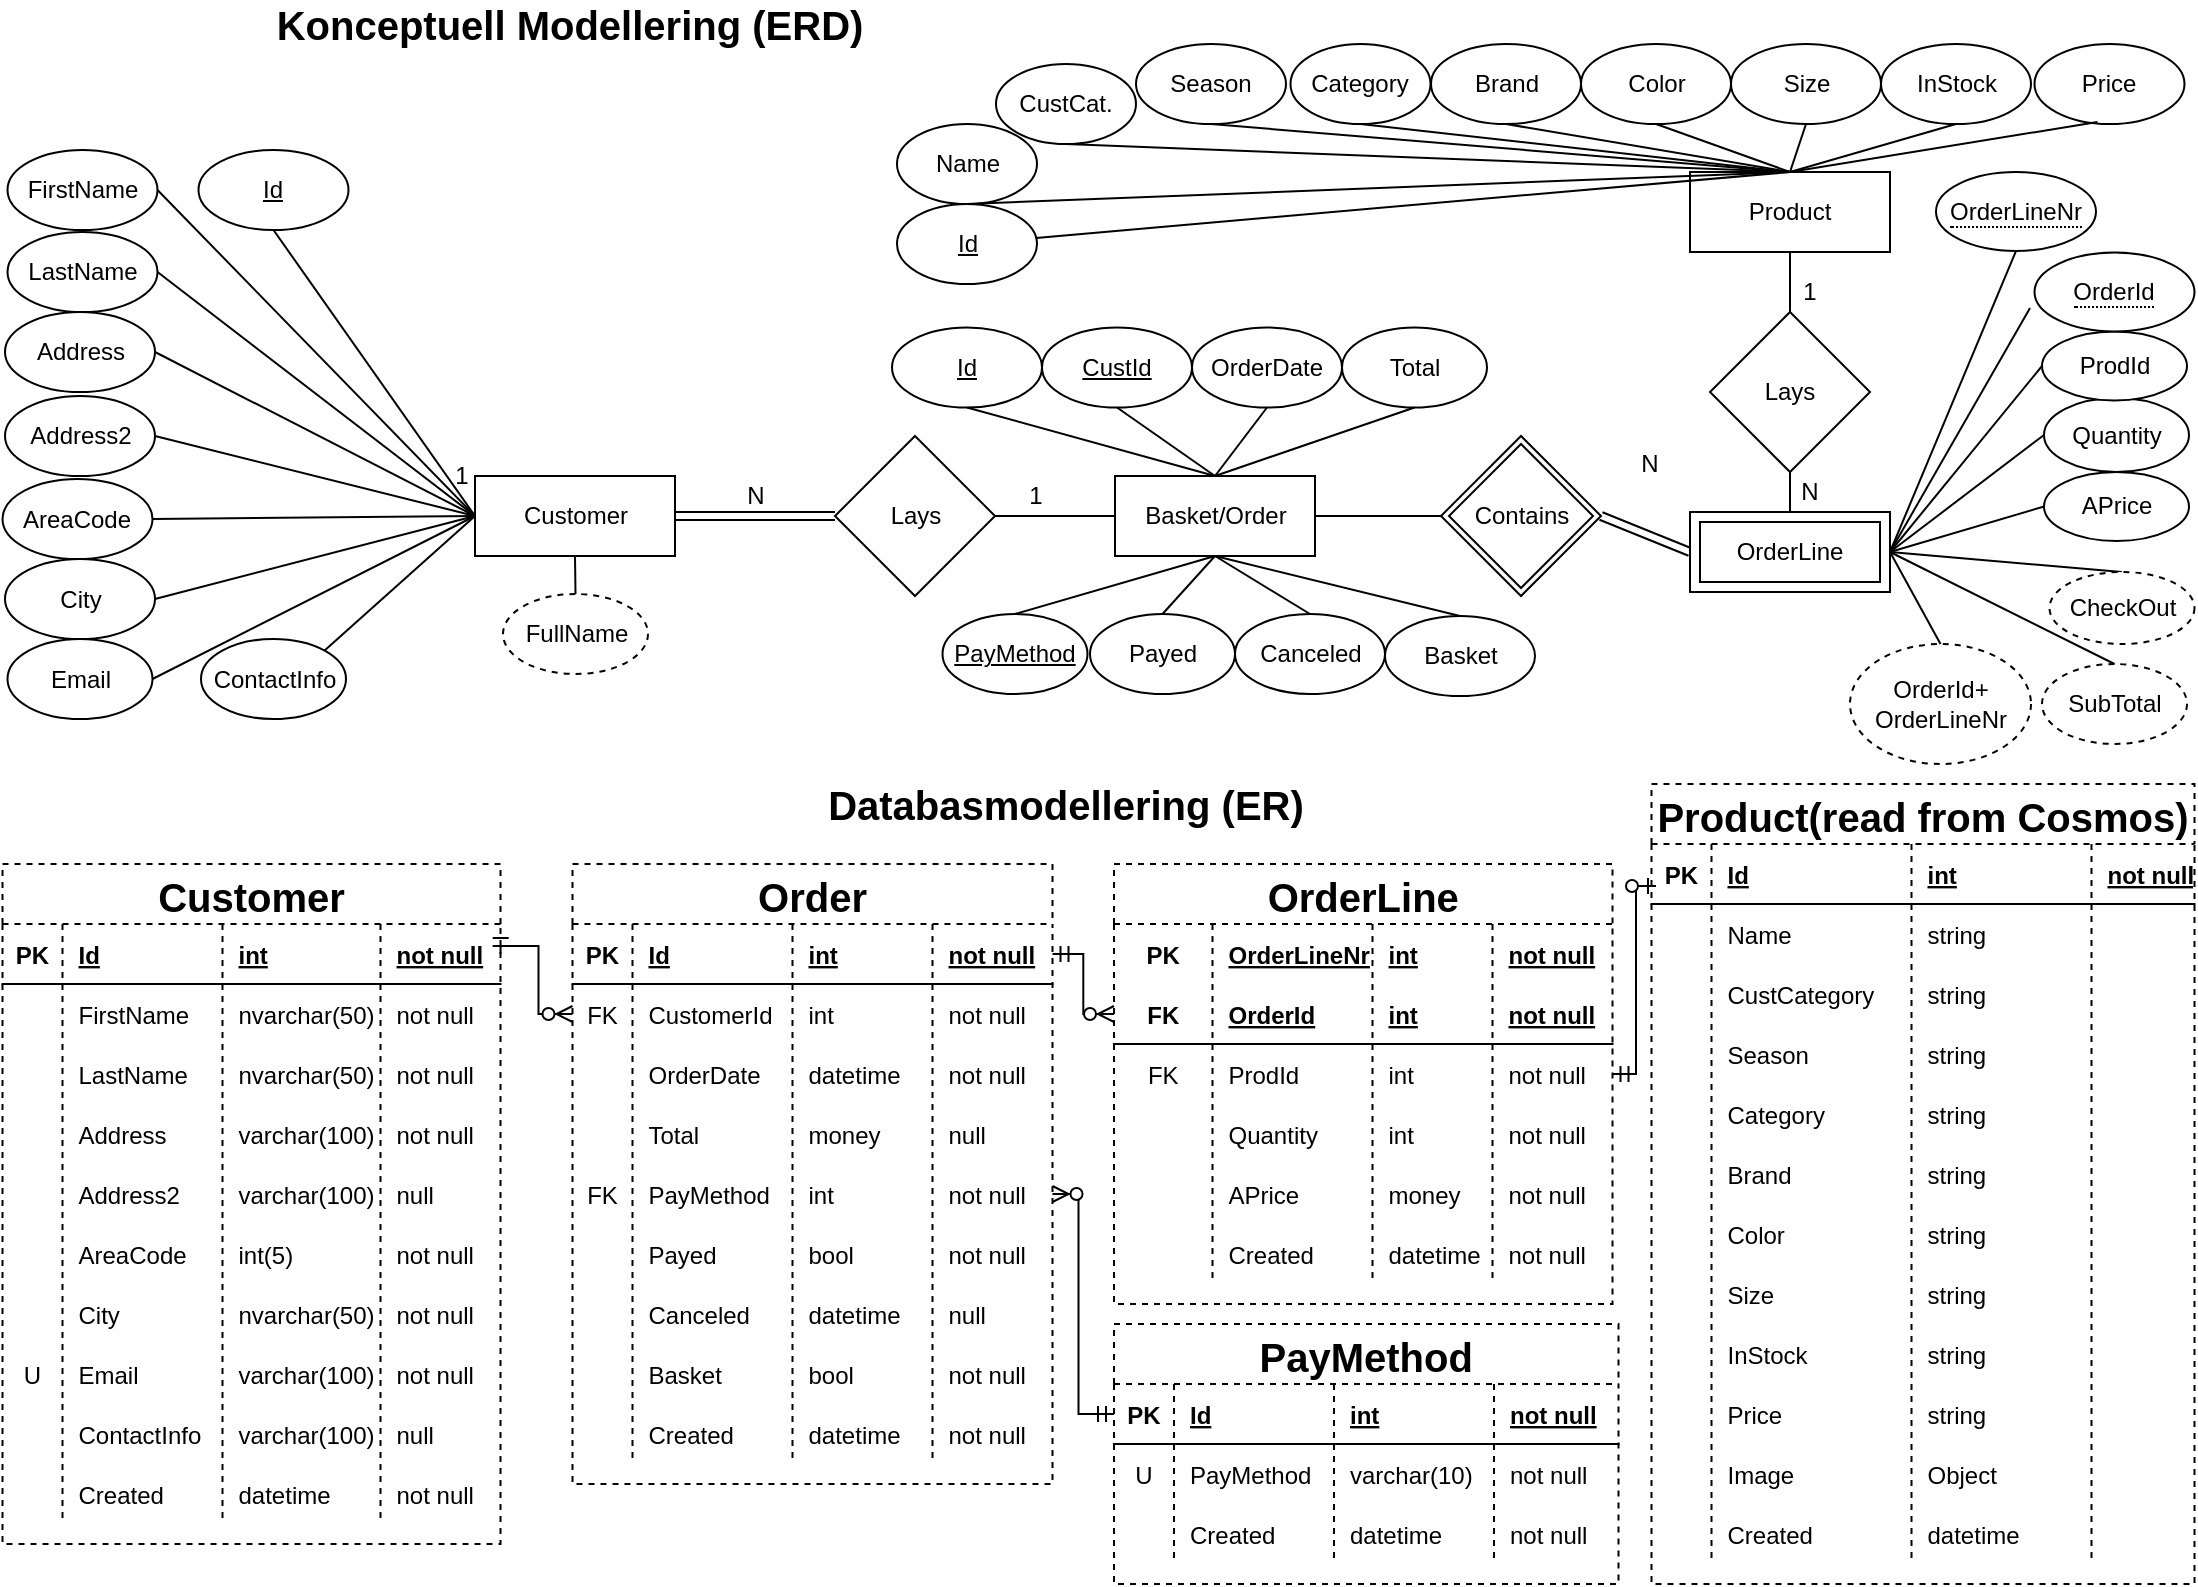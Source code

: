 <mxfile version="15.4.0" type="device"><diagram id="R2lEEEUBdFMjLlhIrx00" name="Page-1"><mxGraphModel dx="1422" dy="822" grid="1" gridSize="10" guides="1" tooltips="1" connect="1" arrows="1" fold="1" page="1" pageScale="1" pageWidth="1169" pageHeight="827" math="0" shadow="0" extFonts="Permanent Marker^https://fonts.googleapis.com/css?family=Permanent+Marker"><root><mxCell id="0"/><mxCell id="1" parent="0"/><mxCell id="8y6lJ2Wu_mWUI5BxKoSk-4" value="Customer" style="whiteSpace=wrap;html=1;align=center;" parent="1" vertex="1"><mxGeometry x="289.5" y="256" width="100" height="40" as="geometry"/></mxCell><mxCell id="8y6lJ2Wu_mWUI5BxKoSk-5" value="Id" style="ellipse;whiteSpace=wrap;html=1;align=center;fontStyle=4;" parent="1" vertex="1"><mxGeometry x="151.25" y="93" width="75" height="40" as="geometry"/></mxCell><mxCell id="8y6lJ2Wu_mWUI5BxKoSk-7" value="" style="endArrow=none;html=1;entryX=0.5;entryY=1;entryDx=0;entryDy=0;rounded=0;exitX=0;exitY=0.5;exitDx=0;exitDy=0;" parent="1" target="8y6lJ2Wu_mWUI5BxKoSk-5" edge="1" source="8y6lJ2Wu_mWUI5BxKoSk-4"><mxGeometry width="50" height="50" relative="1" as="geometry"><mxPoint x="290" y="234" as="sourcePoint"/><mxPoint x="437" y="384" as="targetPoint"/></mxGeometry></mxCell><mxCell id="8y6lJ2Wu_mWUI5BxKoSk-9" value="FirstName" style="ellipse;whiteSpace=wrap;html=1;" parent="1" vertex="1"><mxGeometry x="55.75" y="93" width="75" height="40" as="geometry"/></mxCell><mxCell id="8y6lJ2Wu_mWUI5BxKoSk-11" value="LastName" style="ellipse;whiteSpace=wrap;html=1;" parent="1" vertex="1"><mxGeometry x="55.75" y="134" width="75" height="40" as="geometry"/></mxCell><mxCell id="8y6lJ2Wu_mWUI5BxKoSk-15" value="" style="endArrow=none;html=1;entryX=0;entryY=0.5;entryDx=0;entryDy=0;rounded=0;exitX=1;exitY=0.5;exitDx=0;exitDy=0;" parent="1" source="8y6lJ2Wu_mWUI5BxKoSk-11" target="8y6lJ2Wu_mWUI5BxKoSk-4" edge="1"><mxGeometry width="50" height="50" relative="1" as="geometry"><mxPoint x="387" y="434" as="sourcePoint"/><mxPoint x="437" y="384" as="targetPoint"/></mxGeometry></mxCell><mxCell id="8y6lJ2Wu_mWUI5BxKoSk-16" value="" style="endArrow=none;html=1;entryX=1;entryY=0.5;entryDx=0;entryDy=0;exitX=0;exitY=0.5;exitDx=0;exitDy=0;strokeWidth=1;rounded=0;" parent="1" source="8y6lJ2Wu_mWUI5BxKoSk-4" target="8y6lJ2Wu_mWUI5BxKoSk-9" edge="1"><mxGeometry width="50" height="50" relative="1" as="geometry"><mxPoint x="387" y="434" as="sourcePoint"/><mxPoint x="437" y="384" as="targetPoint"/></mxGeometry></mxCell><mxCell id="8y6lJ2Wu_mWUI5BxKoSk-17" value="Email" style="ellipse;whiteSpace=wrap;html=1;" parent="1" vertex="1"><mxGeometry x="55.75" y="337.5" width="72.5" height="40" as="geometry"/></mxCell><mxCell id="8y6lJ2Wu_mWUI5BxKoSk-19" value="Product" style="whiteSpace=wrap;html=1;align=center;" parent="1" vertex="1"><mxGeometry x="897" y="104" width="100" height="40" as="geometry"/></mxCell><mxCell id="8y6lJ2Wu_mWUI5BxKoSk-21" value="" style="endArrow=none;html=1;strokeWidth=1;entryX=0;entryY=0.5;entryDx=0;entryDy=0;exitX=1;exitY=0.5;exitDx=0;exitDy=0;" parent="1" source="8y6lJ2Wu_mWUI5BxKoSk-34" target="8y6lJ2Wu_mWUI5BxKoSk-39" edge="1"><mxGeometry width="50" height="50" relative="1" as="geometry"><mxPoint x="389.5" y="416" as="sourcePoint"/><mxPoint x="414.5" y="276" as="targetPoint"/></mxGeometry></mxCell><mxCell id="8y6lJ2Wu_mWUI5BxKoSk-22" value="" style="endArrow=none;html=1;strokeWidth=1;entryX=0;entryY=0.5;entryDx=0;entryDy=0;exitX=1;exitY=0.5;exitDx=0;exitDy=0;shape=link;" parent="1" source="8y6lJ2Wu_mWUI5BxKoSk-55" target="8y6lJ2Wu_mWUI5BxKoSk-54" edge="1"><mxGeometry width="50" height="50" relative="1" as="geometry"><mxPoint x="847" y="294" as="sourcePoint"/><mxPoint x="897" y="294" as="targetPoint"/></mxGeometry></mxCell><mxCell id="8y6lJ2Wu_mWUI5BxKoSk-23" value="N" style="text;html=1;strokeColor=none;fillColor=none;align=center;verticalAlign=middle;whiteSpace=wrap;rounded=0;" parent="1" vertex="1"><mxGeometry x="857" y="240" width="40" height="20" as="geometry"/></mxCell><mxCell id="8y6lJ2Wu_mWUI5BxKoSk-24" value="1" style="text;html=1;strokeColor=none;fillColor=none;align=center;verticalAlign=middle;whiteSpace=wrap;rounded=0;" parent="1" vertex="1"><mxGeometry x="262.5" y="246" width="40" height="20" as="geometry"/></mxCell><mxCell id="8y6lJ2Wu_mWUI5BxKoSk-25" value="Id" style="ellipse;whiteSpace=wrap;html=1;align=center;fontStyle=4;" parent="1" vertex="1"><mxGeometry x="500.5" y="120" width="70" height="40" as="geometry"/></mxCell><mxCell id="8y6lJ2Wu_mWUI5BxKoSk-26" value="CustCat." style="ellipse;whiteSpace=wrap;html=1;align=center;" parent="1" vertex="1"><mxGeometry x="550" y="50" width="70" height="40" as="geometry"/></mxCell><mxCell id="8y6lJ2Wu_mWUI5BxKoSk-28" value="Season" style="ellipse;whiteSpace=wrap;html=1;align=center;" parent="1" vertex="1"><mxGeometry x="620" y="40" width="75" height="40" as="geometry"/></mxCell><mxCell id="8y6lJ2Wu_mWUI5BxKoSk-29" value="Brand" style="ellipse;whiteSpace=wrap;html=1;align=center;" parent="1" vertex="1"><mxGeometry x="767.5" y="40" width="75" height="40" as="geometry"/></mxCell><mxCell id="8y6lJ2Wu_mWUI5BxKoSk-30" value="" style="endArrow=none;html=1;strokeWidth=1;exitX=0.5;exitY=0;exitDx=0;exitDy=0;rounded=0;" parent="1" source="8y6lJ2Wu_mWUI5BxKoSk-19" target="8y6lJ2Wu_mWUI5BxKoSk-25" edge="1"><mxGeometry width="50" height="50" relative="1" as="geometry"><mxPoint x="757" y="264" as="sourcePoint"/><mxPoint x="807" y="214" as="targetPoint"/></mxGeometry></mxCell><mxCell id="8y6lJ2Wu_mWUI5BxKoSk-31" value="" style="endArrow=none;html=1;strokeWidth=1;entryX=0.5;entryY=1;entryDx=0;entryDy=0;rounded=0;exitX=0.5;exitY=0;exitDx=0;exitDy=0;" parent="1" source="8y6lJ2Wu_mWUI5BxKoSk-19" target="8y6lJ2Wu_mWUI5BxKoSk-26" edge="1"><mxGeometry width="50" height="50" relative="1" as="geometry"><mxPoint x="997" y="124" as="sourcePoint"/><mxPoint x="807" y="214" as="targetPoint"/></mxGeometry></mxCell><mxCell id="8y6lJ2Wu_mWUI5BxKoSk-32" value="" style="endArrow=none;html=1;strokeWidth=1;entryX=0.5;entryY=1;entryDx=0;entryDy=0;exitX=0.5;exitY=0;exitDx=0;exitDy=0;rounded=0;" parent="1" source="8y6lJ2Wu_mWUI5BxKoSk-19" target="8y6lJ2Wu_mWUI5BxKoSk-28" edge="1"><mxGeometry width="50" height="50" relative="1" as="geometry"><mxPoint x="757" y="264" as="sourcePoint"/><mxPoint x="807" y="214" as="targetPoint"/></mxGeometry></mxCell><mxCell id="8y6lJ2Wu_mWUI5BxKoSk-33" value="" style="endArrow=none;html=1;strokeWidth=1;exitX=0.5;exitY=0;exitDx=0;exitDy=0;rounded=0;entryX=0.5;entryY=1;entryDx=0;entryDy=0;" parent="1" source="8y6lJ2Wu_mWUI5BxKoSk-19" target="8y6lJ2Wu_mWUI5BxKoSk-29" edge="1"><mxGeometry width="50" height="50" relative="1" as="geometry"><mxPoint x="757" y="264" as="sourcePoint"/><mxPoint x="1007" y="194" as="targetPoint"/></mxGeometry></mxCell><mxCell id="8y6lJ2Wu_mWUI5BxKoSk-34" value="Lays" style="rhombus;whiteSpace=wrap;html=1;" parent="1" vertex="1"><mxGeometry x="469.5" y="236" width="80" height="80" as="geometry"/></mxCell><mxCell id="8y6lJ2Wu_mWUI5BxKoSk-35" value="N" style="text;html=1;strokeColor=none;fillColor=none;align=center;verticalAlign=middle;whiteSpace=wrap;rounded=0;" parent="1" vertex="1"><mxGeometry x="409.5" y="256" width="40" height="20" as="geometry"/></mxCell><mxCell id="8y6lJ2Wu_mWUI5BxKoSk-36" value="" style="endArrow=none;html=1;strokeWidth=1;entryX=1;entryY=0.5;entryDx=0;entryDy=0;exitX=0;exitY=0.5;exitDx=0;exitDy=0;rounded=0;shape=link;" parent="1" source="8y6lJ2Wu_mWUI5BxKoSk-34" target="8y6lJ2Wu_mWUI5BxKoSk-4" edge="1"><mxGeometry width="50" height="50" relative="1" as="geometry"><mxPoint x="389.5" y="416" as="sourcePoint"/><mxPoint x="439.5" y="366" as="targetPoint"/></mxGeometry></mxCell><mxCell id="8y6lJ2Wu_mWUI5BxKoSk-38" value="" style="endArrow=none;html=1;strokeWidth=1;entryX=0;entryY=0.5;entryDx=0;entryDy=0;exitX=1;exitY=0.5;exitDx=0;exitDy=0;" parent="1" source="8y6lJ2Wu_mWUI5BxKoSk-39" target="8y6lJ2Wu_mWUI5BxKoSk-55" edge="1"><mxGeometry width="50" height="50" relative="1" as="geometry"><mxPoint x="494.5" y="276" as="sourcePoint"/><mxPoint x="769.5" y="276" as="targetPoint"/></mxGeometry></mxCell><mxCell id="8y6lJ2Wu_mWUI5BxKoSk-39" value="Basket/Order" style="whiteSpace=wrap;html=1;align=center;" parent="1" vertex="1"><mxGeometry x="609.5" y="256" width="100" height="40" as="geometry"/></mxCell><mxCell id="8y6lJ2Wu_mWUI5BxKoSk-41" value="Lays" style="rhombus;whiteSpace=wrap;html=1;" parent="1" vertex="1"><mxGeometry x="907" y="174" width="80" height="80" as="geometry"/></mxCell><mxCell id="8y6lJ2Wu_mWUI5BxKoSk-42" value="" style="endArrow=none;html=1;strokeWidth=1;entryX=0.5;entryY=1;entryDx=0;entryDy=0;exitX=0.5;exitY=0;exitDx=0;exitDy=0;" parent="1" source="8y6lJ2Wu_mWUI5BxKoSk-41" target="8y6lJ2Wu_mWUI5BxKoSk-19" edge="1"><mxGeometry width="50" height="50" relative="1" as="geometry"><mxPoint x="397" y="354" as="sourcePoint"/><mxPoint x="447" y="304" as="targetPoint"/></mxGeometry></mxCell><mxCell id="8y6lJ2Wu_mWUI5BxKoSk-43" value="" style="endArrow=none;html=1;strokeWidth=1;entryX=0.5;entryY=1;entryDx=0;entryDy=0;exitX=0.5;exitY=0;exitDx=0;exitDy=0;" parent="1" source="8y6lJ2Wu_mWUI5BxKoSk-54" target="8y6lJ2Wu_mWUI5BxKoSk-41" edge="1"><mxGeometry width="50" height="50" relative="1" as="geometry"><mxPoint x="947" y="274" as="sourcePoint"/><mxPoint x="447" y="384" as="targetPoint"/></mxGeometry></mxCell><mxCell id="8y6lJ2Wu_mWUI5BxKoSk-44" value="1" style="text;html=1;strokeColor=none;fillColor=none;align=center;verticalAlign=middle;whiteSpace=wrap;rounded=0;" parent="1" vertex="1"><mxGeometry x="549.5" y="256" width="40" height="20" as="geometry"/></mxCell><mxCell id="8y6lJ2Wu_mWUI5BxKoSk-45" value="N" style="text;html=1;strokeColor=none;fillColor=none;align=center;verticalAlign=middle;whiteSpace=wrap;rounded=0;" parent="1" vertex="1"><mxGeometry x="937" y="254" width="40" height="20" as="geometry"/></mxCell><mxCell id="8y6lJ2Wu_mWUI5BxKoSk-46" value="1" style="text;html=1;strokeColor=none;fillColor=none;align=center;verticalAlign=middle;whiteSpace=wrap;rounded=0;" parent="1" vertex="1"><mxGeometry x="937" y="154" width="40" height="20" as="geometry"/></mxCell><mxCell id="8y6lJ2Wu_mWUI5BxKoSk-47" value="Quantity" style="ellipse;whiteSpace=wrap;html=1;" parent="1" vertex="1"><mxGeometry x="1074" y="217" width="72.5" height="37" as="geometry"/></mxCell><mxCell id="8y6lJ2Wu_mWUI5BxKoSk-49" value="" style="endArrow=none;html=1;strokeWidth=1;entryX=0;entryY=0.5;entryDx=0;entryDy=0;rounded=0;exitX=1;exitY=0.5;exitDx=0;exitDy=0;" parent="1" source="8y6lJ2Wu_mWUI5BxKoSk-54" target="8y6lJ2Wu_mWUI5BxKoSk-47" edge="1"><mxGeometry width="50" height="50" relative="1" as="geometry"><mxPoint x="1027" y="294" as="sourcePoint"/><mxPoint x="607" y="304" as="targetPoint"/></mxGeometry></mxCell><mxCell id="8y6lJ2Wu_mWUI5BxKoSk-50" value="" style="endArrow=none;html=1;strokeWidth=1;entryX=0.5;entryY=1;entryDx=0;entryDy=0;exitX=1;exitY=0.5;exitDx=0;exitDy=0;rounded=0;" parent="1" source="8y6lJ2Wu_mWUI5BxKoSk-54" target="8y6lJ2Wu_mWUI5BxKoSk-53" edge="1"><mxGeometry width="50" height="50" relative="1" as="geometry"><mxPoint x="997" y="294" as="sourcePoint"/><mxPoint x="1027" y="326.5" as="targetPoint"/></mxGeometry></mxCell><mxCell id="8y6lJ2Wu_mWUI5BxKoSk-53" value="&lt;span style=&quot;border-bottom: 1px dotted&quot;&gt;OrderLineNr&lt;/span&gt;" style="ellipse;whiteSpace=wrap;html=1;align=center;" parent="1" vertex="1"><mxGeometry x="1020" y="104" width="80" height="39.5" as="geometry"/></mxCell><mxCell id="8y6lJ2Wu_mWUI5BxKoSk-54" value="OrderLine" style="shape=ext;margin=3;double=1;whiteSpace=wrap;html=1;align=center;" parent="1" vertex="1"><mxGeometry x="897" y="274" width="100" height="40" as="geometry"/></mxCell><mxCell id="8y6lJ2Wu_mWUI5BxKoSk-55" value="Contains" style="shape=rhombus;double=1;perimeter=rhombusPerimeter;whiteSpace=wrap;html=1;align=center;" parent="1" vertex="1"><mxGeometry x="772.5" y="236" width="80" height="80" as="geometry"/></mxCell><mxCell id="8y6lJ2Wu_mWUI5BxKoSk-56" value="Id" style="ellipse;whiteSpace=wrap;html=1;align=center;fontStyle=4;" parent="1" vertex="1"><mxGeometry x="498" y="181.75" width="75" height="40" as="geometry"/></mxCell><mxCell id="8y6lJ2Wu_mWUI5BxKoSk-57" value="" style="endArrow=none;html=1;strokeWidth=1;entryX=0.5;entryY=1;entryDx=0;entryDy=0;exitX=0.5;exitY=0;exitDx=0;exitDy=0;rounded=0;" parent="1" source="8y6lJ2Wu_mWUI5BxKoSk-39" target="8y6lJ2Wu_mWUI5BxKoSk-56" edge="1"><mxGeometry width="50" height="50" relative="1" as="geometry"><mxPoint x="559.5" y="336" as="sourcePoint"/><mxPoint x="609.5" y="286" as="targetPoint"/></mxGeometry></mxCell><mxCell id="8y6lJ2Wu_mWUI5BxKoSk-59" value="OrderDate" style="ellipse;whiteSpace=wrap;html=1;align=center;" parent="1" vertex="1"><mxGeometry x="648" y="181.75" width="75" height="40" as="geometry"/></mxCell><mxCell id="8y6lJ2Wu_mWUI5BxKoSk-60" value="" style="endArrow=none;html=1;strokeWidth=1;entryX=0.5;entryY=1;entryDx=0;entryDy=0;exitX=0.5;exitY=0;exitDx=0;exitDy=0;rounded=0;" parent="1" source="8y6lJ2Wu_mWUI5BxKoSk-39" target="8y6lJ2Wu_mWUI5BxKoSk-59" edge="1"><mxGeometry width="50" height="50" relative="1" as="geometry"><mxPoint x="559.5" y="336" as="sourcePoint"/><mxPoint x="609.5" y="286" as="targetPoint"/></mxGeometry></mxCell><mxCell id="8y6lJ2Wu_mWUI5BxKoSk-61" value="APrice" style="ellipse;whiteSpace=wrap;html=1;" parent="1" vertex="1"><mxGeometry x="1074" y="254" width="72.5" height="34.5" as="geometry"/></mxCell><mxCell id="8y6lJ2Wu_mWUI5BxKoSk-62" value="" style="endArrow=none;html=1;strokeWidth=1;entryX=0;entryY=0.5;entryDx=0;entryDy=0;exitX=1;exitY=0.5;exitDx=0;exitDy=0;rounded=0;" parent="1" source="8y6lJ2Wu_mWUI5BxKoSk-54" target="8y6lJ2Wu_mWUI5BxKoSk-61" edge="1"><mxGeometry width="50" height="50" relative="1" as="geometry"><mxPoint x="557" y="354" as="sourcePoint"/><mxPoint x="607" y="304" as="targetPoint"/></mxGeometry></mxCell><mxCell id="8y6lJ2Wu_mWUI5BxKoSk-63" value="SubTotal" style="ellipse;whiteSpace=wrap;html=1;dashed=1;" parent="1" vertex="1"><mxGeometry x="1073" y="350" width="72.5" height="40" as="geometry"/></mxCell><mxCell id="8y6lJ2Wu_mWUI5BxKoSk-64" value="Total" style="ellipse;whiteSpace=wrap;html=1;" parent="1" vertex="1"><mxGeometry x="723" y="181.75" width="72.5" height="40" as="geometry"/></mxCell><mxCell id="8y6lJ2Wu_mWUI5BxKoSk-65" value="" style="endArrow=none;html=1;strokeWidth=1;entryX=0.5;entryY=0;entryDx=0;entryDy=0;exitX=1;exitY=0.5;exitDx=0;exitDy=0;rounded=0;" parent="1" source="8y6lJ2Wu_mWUI5BxKoSk-54" target="8y6lJ2Wu_mWUI5BxKoSk-63" edge="1"><mxGeometry width="50" height="50" relative="1" as="geometry"><mxPoint x="1007" y="304" as="sourcePoint"/><mxPoint x="1047" y="354.25" as="targetPoint"/></mxGeometry></mxCell><mxCell id="8y6lJ2Wu_mWUI5BxKoSk-67" value="FullName" style="ellipse;whiteSpace=wrap;html=1;dashed=1;" parent="1" vertex="1"><mxGeometry x="303.5" y="315" width="72.5" height="40" as="geometry"/></mxCell><mxCell id="8y6lJ2Wu_mWUI5BxKoSk-68" value="" style="endArrow=none;html=1;strokeWidth=1;exitX=0.5;exitY=1;exitDx=0;exitDy=0;rounded=0;edgeStyle=orthogonalEdgeStyle;entryX=0.5;entryY=0;entryDx=0;entryDy=0;" parent="1" source="8y6lJ2Wu_mWUI5BxKoSk-4" target="8y6lJ2Wu_mWUI5BxKoSk-67" edge="1"><mxGeometry width="50" height="50" relative="1" as="geometry"><mxPoint x="669.5" y="306" as="sourcePoint"/><mxPoint x="339.5" y="312" as="targetPoint"/></mxGeometry></mxCell><mxCell id="8y6lJ2Wu_mWUI5BxKoSk-69" value="Konceptuell Modellering (ERD)" style="text;html=1;strokeColor=none;fillColor=none;align=center;verticalAlign=middle;whiteSpace=wrap;rounded=0;dashed=1;fontSize=20;fontStyle=1" parent="1" vertex="1"><mxGeometry x="187.25" y="20" width="300" height="20" as="geometry"/></mxCell><mxCell id="8y6lJ2Wu_mWUI5BxKoSk-71" value="Databasmodellering (ER)" style="text;html=1;strokeColor=none;fillColor=none;align=center;verticalAlign=middle;whiteSpace=wrap;rounded=0;dashed=1;fontSize=20;fontStyle=1" parent="1" vertex="1"><mxGeometry x="435" y="410" width="300" height="20" as="geometry"/></mxCell><mxCell id="8y6lJ2Wu_mWUI5BxKoSk-72" value="Customer" style="shape=table;startSize=30;container=1;collapsible=1;childLayout=tableLayout;fixedRows=1;rowLines=0;fontStyle=1;align=center;resizeLast=1;dashed=1;fontSize=20;" parent="1" vertex="1"><mxGeometry x="53.25" y="450" width="249" height="340" as="geometry"><mxRectangle x="100.75" y="480" width="140" height="30" as="alternateBounds"/></mxGeometry></mxCell><mxCell id="8y6lJ2Wu_mWUI5BxKoSk-73" value="" style="shape=partialRectangle;collapsible=0;dropTarget=0;pointerEvents=0;fillColor=none;top=0;left=0;bottom=1;right=0;points=[[0,0.5],[1,0.5]];portConstraint=eastwest;" parent="8y6lJ2Wu_mWUI5BxKoSk-72" vertex="1"><mxGeometry y="30" width="249" height="30" as="geometry"/></mxCell><mxCell id="8y6lJ2Wu_mWUI5BxKoSk-74" value="PK" style="shape=partialRectangle;connectable=0;fillColor=none;top=0;left=0;bottom=0;right=0;fontStyle=1;overflow=hidden;" parent="8y6lJ2Wu_mWUI5BxKoSk-73" vertex="1"><mxGeometry width="30" height="30" as="geometry"><mxRectangle width="30" height="30" as="alternateBounds"/></mxGeometry></mxCell><mxCell id="8y6lJ2Wu_mWUI5BxKoSk-75" value="Id" style="shape=partialRectangle;connectable=0;fillColor=none;top=0;left=0;bottom=0;right=0;align=left;spacingLeft=6;fontStyle=5;overflow=hidden;" parent="8y6lJ2Wu_mWUI5BxKoSk-73" vertex="1"><mxGeometry x="30" width="80" height="30" as="geometry"><mxRectangle width="80" height="30" as="alternateBounds"/></mxGeometry></mxCell><mxCell id="8y6lJ2Wu_mWUI5BxKoSk-85" value="int" style="shape=partialRectangle;connectable=0;fillColor=none;top=0;left=0;bottom=0;right=0;align=left;spacingLeft=6;fontStyle=5;overflow=hidden;" parent="8y6lJ2Wu_mWUI5BxKoSk-73" vertex="1"><mxGeometry x="110" width="79" height="30" as="geometry"><mxRectangle width="79" height="30" as="alternateBounds"/></mxGeometry></mxCell><mxCell id="8y6lJ2Wu_mWUI5BxKoSk-89" value="not null" style="shape=partialRectangle;connectable=0;fillColor=none;top=0;left=0;bottom=0;right=0;align=left;spacingLeft=6;fontStyle=5;overflow=hidden;" parent="8y6lJ2Wu_mWUI5BxKoSk-73" vertex="1"><mxGeometry x="189" width="60" height="30" as="geometry"><mxRectangle width="60" height="30" as="alternateBounds"/></mxGeometry></mxCell><mxCell id="8y6lJ2Wu_mWUI5BxKoSk-76" value="" style="shape=partialRectangle;collapsible=0;dropTarget=0;pointerEvents=0;fillColor=none;top=0;left=0;bottom=0;right=0;points=[[0,0.5],[1,0.5]];portConstraint=eastwest;" parent="8y6lJ2Wu_mWUI5BxKoSk-72" vertex="1"><mxGeometry y="60" width="249" height="30" as="geometry"/></mxCell><mxCell id="8y6lJ2Wu_mWUI5BxKoSk-77" value="" style="shape=partialRectangle;connectable=0;fillColor=none;top=0;left=0;bottom=0;right=0;editable=1;overflow=hidden;" parent="8y6lJ2Wu_mWUI5BxKoSk-76" vertex="1"><mxGeometry width="30" height="30" as="geometry"><mxRectangle width="30" height="30" as="alternateBounds"/></mxGeometry></mxCell><mxCell id="8y6lJ2Wu_mWUI5BxKoSk-78" value="FirstName" style="shape=partialRectangle;connectable=0;fillColor=none;top=0;left=0;bottom=0;right=0;align=left;spacingLeft=6;overflow=hidden;" parent="8y6lJ2Wu_mWUI5BxKoSk-76" vertex="1"><mxGeometry x="30" width="80" height="30" as="geometry"><mxRectangle width="80" height="30" as="alternateBounds"/></mxGeometry></mxCell><mxCell id="8y6lJ2Wu_mWUI5BxKoSk-86" value="nvarchar(50)" style="shape=partialRectangle;connectable=0;fillColor=none;top=0;left=0;bottom=0;right=0;align=left;spacingLeft=6;overflow=hidden;" parent="8y6lJ2Wu_mWUI5BxKoSk-76" vertex="1"><mxGeometry x="110" width="79" height="30" as="geometry"><mxRectangle width="79" height="30" as="alternateBounds"/></mxGeometry></mxCell><mxCell id="8y6lJ2Wu_mWUI5BxKoSk-90" value="not null" style="shape=partialRectangle;connectable=0;fillColor=none;top=0;left=0;bottom=0;right=0;align=left;spacingLeft=6;overflow=hidden;" parent="8y6lJ2Wu_mWUI5BxKoSk-76" vertex="1"><mxGeometry x="189" width="60" height="30" as="geometry"><mxRectangle width="60" height="30" as="alternateBounds"/></mxGeometry></mxCell><mxCell id="8y6lJ2Wu_mWUI5BxKoSk-79" value="" style="shape=partialRectangle;collapsible=0;dropTarget=0;pointerEvents=0;fillColor=none;top=0;left=0;bottom=0;right=0;points=[[0,0.5],[1,0.5]];portConstraint=eastwest;" parent="8y6lJ2Wu_mWUI5BxKoSk-72" vertex="1"><mxGeometry y="90" width="249" height="30" as="geometry"/></mxCell><mxCell id="8y6lJ2Wu_mWUI5BxKoSk-80" value="" style="shape=partialRectangle;connectable=0;fillColor=none;top=0;left=0;bottom=0;right=0;editable=1;overflow=hidden;" parent="8y6lJ2Wu_mWUI5BxKoSk-79" vertex="1"><mxGeometry width="30" height="30" as="geometry"><mxRectangle width="30" height="30" as="alternateBounds"/></mxGeometry></mxCell><mxCell id="8y6lJ2Wu_mWUI5BxKoSk-81" value="LastName" style="shape=partialRectangle;connectable=0;fillColor=none;top=0;left=0;bottom=0;right=0;align=left;spacingLeft=6;overflow=hidden;" parent="8y6lJ2Wu_mWUI5BxKoSk-79" vertex="1"><mxGeometry x="30" width="80" height="30" as="geometry"><mxRectangle width="80" height="30" as="alternateBounds"/></mxGeometry></mxCell><mxCell id="8y6lJ2Wu_mWUI5BxKoSk-87" value="nvarchar(50)" style="shape=partialRectangle;connectable=0;fillColor=none;top=0;left=0;bottom=0;right=0;align=left;spacingLeft=6;overflow=hidden;" parent="8y6lJ2Wu_mWUI5BxKoSk-79" vertex="1"><mxGeometry x="110" width="79" height="30" as="geometry"><mxRectangle width="79" height="30" as="alternateBounds"/></mxGeometry></mxCell><mxCell id="8y6lJ2Wu_mWUI5BxKoSk-91" value="not null" style="shape=partialRectangle;connectable=0;fillColor=none;top=0;left=0;bottom=0;right=0;align=left;spacingLeft=6;overflow=hidden;" parent="8y6lJ2Wu_mWUI5BxKoSk-79" vertex="1"><mxGeometry x="189" width="60" height="30" as="geometry"><mxRectangle width="60" height="30" as="alternateBounds"/></mxGeometry></mxCell><mxCell id="8y6lJ2Wu_mWUI5BxKoSk-82" value="" style="shape=partialRectangle;collapsible=0;dropTarget=0;pointerEvents=0;fillColor=none;top=0;left=0;bottom=0;right=0;points=[[0,0.5],[1,0.5]];portConstraint=eastwest;" parent="8y6lJ2Wu_mWUI5BxKoSk-72" vertex="1"><mxGeometry y="120" width="249" height="30" as="geometry"/></mxCell><mxCell id="8y6lJ2Wu_mWUI5BxKoSk-83" value="" style="shape=partialRectangle;connectable=0;fillColor=none;top=0;left=0;bottom=0;right=0;editable=1;overflow=hidden;" parent="8y6lJ2Wu_mWUI5BxKoSk-82" vertex="1"><mxGeometry width="30" height="30" as="geometry"><mxRectangle width="30" height="30" as="alternateBounds"/></mxGeometry></mxCell><mxCell id="8y6lJ2Wu_mWUI5BxKoSk-84" value="Address" style="shape=partialRectangle;connectable=0;fillColor=none;top=0;left=0;bottom=0;right=0;align=left;spacingLeft=6;overflow=hidden;" parent="8y6lJ2Wu_mWUI5BxKoSk-82" vertex="1"><mxGeometry x="30" width="80" height="30" as="geometry"><mxRectangle width="80" height="30" as="alternateBounds"/></mxGeometry></mxCell><mxCell id="8y6lJ2Wu_mWUI5BxKoSk-88" value="varchar(100)" style="shape=partialRectangle;connectable=0;fillColor=none;top=0;left=0;bottom=0;right=0;align=left;spacingLeft=6;overflow=hidden;" parent="8y6lJ2Wu_mWUI5BxKoSk-82" vertex="1"><mxGeometry x="110" width="79" height="30" as="geometry"><mxRectangle width="79" height="30" as="alternateBounds"/></mxGeometry></mxCell><mxCell id="8y6lJ2Wu_mWUI5BxKoSk-92" value="not null" style="shape=partialRectangle;connectable=0;fillColor=none;top=0;left=0;bottom=0;right=0;align=left;spacingLeft=6;overflow=hidden;" parent="8y6lJ2Wu_mWUI5BxKoSk-82" vertex="1"><mxGeometry x="189" width="60" height="30" as="geometry"><mxRectangle width="60" height="30" as="alternateBounds"/></mxGeometry></mxCell><mxCell id="rHdjCjnJGOFdzh8ttO1K-12" style="shape=partialRectangle;collapsible=0;dropTarget=0;pointerEvents=0;fillColor=none;top=0;left=0;bottom=0;right=0;points=[[0,0.5],[1,0.5]];portConstraint=eastwest;" parent="8y6lJ2Wu_mWUI5BxKoSk-72" vertex="1"><mxGeometry y="150" width="249" height="30" as="geometry"/></mxCell><mxCell id="rHdjCjnJGOFdzh8ttO1K-13" value="" style="shape=partialRectangle;connectable=0;fillColor=none;top=0;left=0;bottom=0;right=0;editable=1;overflow=hidden;" parent="rHdjCjnJGOFdzh8ttO1K-12" vertex="1"><mxGeometry width="30" height="30" as="geometry"><mxRectangle width="30" height="30" as="alternateBounds"/></mxGeometry></mxCell><mxCell id="rHdjCjnJGOFdzh8ttO1K-14" value="Address2" style="shape=partialRectangle;connectable=0;fillColor=none;top=0;left=0;bottom=0;right=0;align=left;spacingLeft=6;overflow=hidden;" parent="rHdjCjnJGOFdzh8ttO1K-12" vertex="1"><mxGeometry x="30" width="80" height="30" as="geometry"><mxRectangle width="80" height="30" as="alternateBounds"/></mxGeometry></mxCell><mxCell id="rHdjCjnJGOFdzh8ttO1K-15" value="varchar(100)" style="shape=partialRectangle;connectable=0;fillColor=none;top=0;left=0;bottom=0;right=0;align=left;spacingLeft=6;overflow=hidden;" parent="rHdjCjnJGOFdzh8ttO1K-12" vertex="1"><mxGeometry x="110" width="79" height="30" as="geometry"><mxRectangle width="79" height="30" as="alternateBounds"/></mxGeometry></mxCell><mxCell id="rHdjCjnJGOFdzh8ttO1K-16" value="null" style="shape=partialRectangle;connectable=0;fillColor=none;top=0;left=0;bottom=0;right=0;align=left;spacingLeft=6;overflow=hidden;" parent="rHdjCjnJGOFdzh8ttO1K-12" vertex="1"><mxGeometry x="189" width="60" height="30" as="geometry"><mxRectangle width="60" height="30" as="alternateBounds"/></mxGeometry></mxCell><mxCell id="rHdjCjnJGOFdzh8ttO1K-103" style="shape=partialRectangle;collapsible=0;dropTarget=0;pointerEvents=0;fillColor=none;top=0;left=0;bottom=0;right=0;points=[[0,0.5],[1,0.5]];portConstraint=eastwest;" parent="8y6lJ2Wu_mWUI5BxKoSk-72" vertex="1"><mxGeometry y="180" width="249" height="30" as="geometry"/></mxCell><mxCell id="rHdjCjnJGOFdzh8ttO1K-104" style="shape=partialRectangle;connectable=0;fillColor=none;top=0;left=0;bottom=0;right=0;editable=1;overflow=hidden;" parent="rHdjCjnJGOFdzh8ttO1K-103" vertex="1"><mxGeometry width="30" height="30" as="geometry"><mxRectangle width="30" height="30" as="alternateBounds"/></mxGeometry></mxCell><mxCell id="rHdjCjnJGOFdzh8ttO1K-105" value="AreaCode" style="shape=partialRectangle;connectable=0;fillColor=none;top=0;left=0;bottom=0;right=0;align=left;spacingLeft=6;overflow=hidden;" parent="rHdjCjnJGOFdzh8ttO1K-103" vertex="1"><mxGeometry x="30" width="80" height="30" as="geometry"><mxRectangle width="80" height="30" as="alternateBounds"/></mxGeometry></mxCell><mxCell id="rHdjCjnJGOFdzh8ttO1K-106" value="int(5)" style="shape=partialRectangle;connectable=0;fillColor=none;top=0;left=0;bottom=0;right=0;align=left;spacingLeft=6;overflow=hidden;" parent="rHdjCjnJGOFdzh8ttO1K-103" vertex="1"><mxGeometry x="110" width="79" height="30" as="geometry"><mxRectangle width="79" height="30" as="alternateBounds"/></mxGeometry></mxCell><mxCell id="rHdjCjnJGOFdzh8ttO1K-107" value="not null" style="shape=partialRectangle;connectable=0;fillColor=none;top=0;left=0;bottom=0;right=0;align=left;spacingLeft=6;overflow=hidden;" parent="rHdjCjnJGOFdzh8ttO1K-103" vertex="1"><mxGeometry x="189" width="60" height="30" as="geometry"><mxRectangle width="60" height="30" as="alternateBounds"/></mxGeometry></mxCell><mxCell id="JR-t--ZmjHhmk71OIWjt-3" style="shape=partialRectangle;collapsible=0;dropTarget=0;pointerEvents=0;fillColor=none;top=0;left=0;bottom=0;right=0;points=[[0,0.5],[1,0.5]];portConstraint=eastwest;" parent="8y6lJ2Wu_mWUI5BxKoSk-72" vertex="1"><mxGeometry y="210" width="249" height="30" as="geometry"/></mxCell><mxCell id="JR-t--ZmjHhmk71OIWjt-4" style="shape=partialRectangle;connectable=0;fillColor=none;top=0;left=0;bottom=0;right=0;editable=1;overflow=hidden;" parent="JR-t--ZmjHhmk71OIWjt-3" vertex="1"><mxGeometry width="30" height="30" as="geometry"><mxRectangle width="30" height="30" as="alternateBounds"/></mxGeometry></mxCell><mxCell id="JR-t--ZmjHhmk71OIWjt-5" value="City" style="shape=partialRectangle;connectable=0;fillColor=none;top=0;left=0;bottom=0;right=0;align=left;spacingLeft=6;overflow=hidden;" parent="JR-t--ZmjHhmk71OIWjt-3" vertex="1"><mxGeometry x="30" width="80" height="30" as="geometry"><mxRectangle width="80" height="30" as="alternateBounds"/></mxGeometry></mxCell><mxCell id="JR-t--ZmjHhmk71OIWjt-6" value="nvarchar(50)" style="shape=partialRectangle;connectable=0;fillColor=none;top=0;left=0;bottom=0;right=0;align=left;spacingLeft=6;overflow=hidden;" parent="JR-t--ZmjHhmk71OIWjt-3" vertex="1"><mxGeometry x="110" width="79" height="30" as="geometry"><mxRectangle width="79" height="30" as="alternateBounds"/></mxGeometry></mxCell><mxCell id="JR-t--ZmjHhmk71OIWjt-7" value="not null" style="shape=partialRectangle;connectable=0;fillColor=none;top=0;left=0;bottom=0;right=0;align=left;spacingLeft=6;overflow=hidden;" parent="JR-t--ZmjHhmk71OIWjt-3" vertex="1"><mxGeometry x="189" width="60" height="30" as="geometry"><mxRectangle width="60" height="30" as="alternateBounds"/></mxGeometry></mxCell><mxCell id="JR-t--ZmjHhmk71OIWjt-13" style="shape=partialRectangle;collapsible=0;dropTarget=0;pointerEvents=0;fillColor=none;top=0;left=0;bottom=0;right=0;points=[[0,0.5],[1,0.5]];portConstraint=eastwest;" parent="8y6lJ2Wu_mWUI5BxKoSk-72" vertex="1"><mxGeometry y="240" width="249" height="30" as="geometry"/></mxCell><mxCell id="JR-t--ZmjHhmk71OIWjt-14" value="U" style="shape=partialRectangle;connectable=0;fillColor=none;top=0;left=0;bottom=0;right=0;editable=1;overflow=hidden;" parent="JR-t--ZmjHhmk71OIWjt-13" vertex="1"><mxGeometry width="30" height="30" as="geometry"><mxRectangle width="30" height="30" as="alternateBounds"/></mxGeometry></mxCell><mxCell id="JR-t--ZmjHhmk71OIWjt-15" value="Email" style="shape=partialRectangle;connectable=0;fillColor=none;top=0;left=0;bottom=0;right=0;align=left;spacingLeft=6;overflow=hidden;" parent="JR-t--ZmjHhmk71OIWjt-13" vertex="1"><mxGeometry x="30" width="80" height="30" as="geometry"><mxRectangle width="80" height="30" as="alternateBounds"/></mxGeometry></mxCell><mxCell id="JR-t--ZmjHhmk71OIWjt-16" value="varchar(100)" style="shape=partialRectangle;connectable=0;fillColor=none;top=0;left=0;bottom=0;right=0;align=left;spacingLeft=6;overflow=hidden;" parent="JR-t--ZmjHhmk71OIWjt-13" vertex="1"><mxGeometry x="110" width="79" height="30" as="geometry"><mxRectangle width="79" height="30" as="alternateBounds"/></mxGeometry></mxCell><mxCell id="JR-t--ZmjHhmk71OIWjt-17" value="not null" style="shape=partialRectangle;connectable=0;fillColor=none;top=0;left=0;bottom=0;right=0;align=left;spacingLeft=6;overflow=hidden;" parent="JR-t--ZmjHhmk71OIWjt-13" vertex="1"><mxGeometry x="189" width="60" height="30" as="geometry"><mxRectangle width="60" height="30" as="alternateBounds"/></mxGeometry></mxCell><mxCell id="JR-t--ZmjHhmk71OIWjt-18" style="shape=partialRectangle;collapsible=0;dropTarget=0;pointerEvents=0;fillColor=none;top=0;left=0;bottom=0;right=0;points=[[0,0.5],[1,0.5]];portConstraint=eastwest;" parent="8y6lJ2Wu_mWUI5BxKoSk-72" vertex="1"><mxGeometry y="270" width="249" height="30" as="geometry"/></mxCell><mxCell id="JR-t--ZmjHhmk71OIWjt-19" style="shape=partialRectangle;connectable=0;fillColor=none;top=0;left=0;bottom=0;right=0;editable=1;overflow=hidden;" parent="JR-t--ZmjHhmk71OIWjt-18" vertex="1"><mxGeometry width="30" height="30" as="geometry"><mxRectangle width="30" height="30" as="alternateBounds"/></mxGeometry></mxCell><mxCell id="JR-t--ZmjHhmk71OIWjt-20" value="ContactInfo" style="shape=partialRectangle;connectable=0;fillColor=none;top=0;left=0;bottom=0;right=0;align=left;spacingLeft=6;overflow=hidden;" parent="JR-t--ZmjHhmk71OIWjt-18" vertex="1"><mxGeometry x="30" width="80" height="30" as="geometry"><mxRectangle width="80" height="30" as="alternateBounds"/></mxGeometry></mxCell><mxCell id="JR-t--ZmjHhmk71OIWjt-21" value="varchar(100)" style="shape=partialRectangle;connectable=0;fillColor=none;top=0;left=0;bottom=0;right=0;align=left;spacingLeft=6;overflow=hidden;" parent="JR-t--ZmjHhmk71OIWjt-18" vertex="1"><mxGeometry x="110" width="79" height="30" as="geometry"><mxRectangle width="79" height="30" as="alternateBounds"/></mxGeometry></mxCell><mxCell id="JR-t--ZmjHhmk71OIWjt-22" value="null" style="shape=partialRectangle;connectable=0;fillColor=none;top=0;left=0;bottom=0;right=0;align=left;spacingLeft=6;overflow=hidden;" parent="JR-t--ZmjHhmk71OIWjt-18" vertex="1"><mxGeometry x="189" width="60" height="30" as="geometry"><mxRectangle width="60" height="30" as="alternateBounds"/></mxGeometry></mxCell><mxCell id="JR-t--ZmjHhmk71OIWjt-23" style="shape=partialRectangle;collapsible=0;dropTarget=0;pointerEvents=0;fillColor=none;top=0;left=0;bottom=0;right=0;points=[[0,0.5],[1,0.5]];portConstraint=eastwest;" parent="8y6lJ2Wu_mWUI5BxKoSk-72" vertex="1"><mxGeometry y="300" width="249" height="30" as="geometry"/></mxCell><mxCell id="JR-t--ZmjHhmk71OIWjt-24" style="shape=partialRectangle;connectable=0;fillColor=none;top=0;left=0;bottom=0;right=0;editable=1;overflow=hidden;" parent="JR-t--ZmjHhmk71OIWjt-23" vertex="1"><mxGeometry width="30" height="30" as="geometry"><mxRectangle width="30" height="30" as="alternateBounds"/></mxGeometry></mxCell><mxCell id="JR-t--ZmjHhmk71OIWjt-25" value="Created" style="shape=partialRectangle;connectable=0;fillColor=none;top=0;left=0;bottom=0;right=0;align=left;spacingLeft=6;overflow=hidden;" parent="JR-t--ZmjHhmk71OIWjt-23" vertex="1"><mxGeometry x="30" width="80" height="30" as="geometry"><mxRectangle width="80" height="30" as="alternateBounds"/></mxGeometry></mxCell><mxCell id="JR-t--ZmjHhmk71OIWjt-26" value="datetime" style="shape=partialRectangle;connectable=0;fillColor=none;top=0;left=0;bottom=0;right=0;align=left;spacingLeft=6;overflow=hidden;" parent="JR-t--ZmjHhmk71OIWjt-23" vertex="1"><mxGeometry x="110" width="79" height="30" as="geometry"><mxRectangle width="79" height="30" as="alternateBounds"/></mxGeometry></mxCell><mxCell id="JR-t--ZmjHhmk71OIWjt-27" value="not null" style="shape=partialRectangle;connectable=0;fillColor=none;top=0;left=0;bottom=0;right=0;align=left;spacingLeft=6;overflow=hidden;" parent="JR-t--ZmjHhmk71OIWjt-23" vertex="1"><mxGeometry x="189" width="60" height="30" as="geometry"><mxRectangle width="60" height="30" as="alternateBounds"/></mxGeometry></mxCell><mxCell id="8y6lJ2Wu_mWUI5BxKoSk-93" value="Product(read from Cosmos)" style="shape=table;startSize=30;container=1;collapsible=1;childLayout=tableLayout;fixedRows=1;rowLines=0;fontStyle=1;align=center;resizeLast=1;dashed=1;fontSize=20;" parent="1" vertex="1"><mxGeometry x="877.75" y="410" width="271.5" height="400" as="geometry"><mxRectangle x="360.75" y="480" width="120" height="30" as="alternateBounds"/></mxGeometry></mxCell><mxCell id="8y6lJ2Wu_mWUI5BxKoSk-94" value="" style="shape=partialRectangle;collapsible=0;dropTarget=0;pointerEvents=0;fillColor=none;top=0;left=0;bottom=1;right=0;points=[[0,0.5],[1,0.5]];portConstraint=eastwest;" parent="8y6lJ2Wu_mWUI5BxKoSk-93" vertex="1"><mxGeometry y="30" width="271.5" height="30" as="geometry"/></mxCell><mxCell id="8y6lJ2Wu_mWUI5BxKoSk-95" value="PK" style="shape=partialRectangle;connectable=0;fillColor=none;top=0;left=0;bottom=0;right=0;fontStyle=1;overflow=hidden;" parent="8y6lJ2Wu_mWUI5BxKoSk-94" vertex="1"><mxGeometry width="30" height="30" as="geometry"><mxRectangle width="30" height="30" as="alternateBounds"/></mxGeometry></mxCell><mxCell id="8y6lJ2Wu_mWUI5BxKoSk-96" value="Id" style="shape=partialRectangle;connectable=0;fillColor=none;top=0;left=0;bottom=0;right=0;align=left;spacingLeft=6;fontStyle=5;overflow=hidden;" parent="8y6lJ2Wu_mWUI5BxKoSk-94" vertex="1"><mxGeometry x="30" width="100" height="30" as="geometry"><mxRectangle width="100" height="30" as="alternateBounds"/></mxGeometry></mxCell><mxCell id="8y6lJ2Wu_mWUI5BxKoSk-97" value="int" style="shape=partialRectangle;connectable=0;fillColor=none;top=0;left=0;bottom=0;right=0;align=left;spacingLeft=6;fontStyle=5;overflow=hidden;" parent="8y6lJ2Wu_mWUI5BxKoSk-94" vertex="1"><mxGeometry x="130" width="90" height="30" as="geometry"><mxRectangle width="90" height="30" as="alternateBounds"/></mxGeometry></mxCell><mxCell id="8y6lJ2Wu_mWUI5BxKoSk-98" value="not null" style="shape=partialRectangle;connectable=0;fillColor=none;top=0;left=0;bottom=0;right=0;align=left;spacingLeft=6;fontStyle=5;overflow=hidden;" parent="8y6lJ2Wu_mWUI5BxKoSk-94" vertex="1"><mxGeometry x="220" width="51.5" height="30" as="geometry"><mxRectangle width="51.5" height="30" as="alternateBounds"/></mxGeometry></mxCell><mxCell id="OOgHVTdOplo7FCv_RlCs-11" style="shape=partialRectangle;collapsible=0;dropTarget=0;pointerEvents=0;fillColor=none;top=0;left=0;bottom=0;right=0;points=[[0,0.5],[1,0.5]];portConstraint=eastwest;" parent="8y6lJ2Wu_mWUI5BxKoSk-93" vertex="1"><mxGeometry y="60" width="271.5" height="30" as="geometry"/></mxCell><mxCell id="OOgHVTdOplo7FCv_RlCs-12" style="shape=partialRectangle;connectable=0;fillColor=none;top=0;left=0;bottom=0;right=0;editable=1;overflow=hidden;" parent="OOgHVTdOplo7FCv_RlCs-11" vertex="1"><mxGeometry width="30" height="30" as="geometry"><mxRectangle width="30" height="30" as="alternateBounds"/></mxGeometry></mxCell><mxCell id="OOgHVTdOplo7FCv_RlCs-13" value="Name" style="shape=partialRectangle;connectable=0;fillColor=none;top=0;left=0;bottom=0;right=0;align=left;spacingLeft=6;overflow=hidden;" parent="OOgHVTdOplo7FCv_RlCs-11" vertex="1"><mxGeometry x="30" width="100" height="30" as="geometry"><mxRectangle width="100" height="30" as="alternateBounds"/></mxGeometry></mxCell><mxCell id="OOgHVTdOplo7FCv_RlCs-14" value="string" style="shape=partialRectangle;connectable=0;fillColor=none;top=0;left=0;bottom=0;right=0;align=left;spacingLeft=6;overflow=hidden;" parent="OOgHVTdOplo7FCv_RlCs-11" vertex="1"><mxGeometry x="130" width="90" height="30" as="geometry"><mxRectangle width="90" height="30" as="alternateBounds"/></mxGeometry></mxCell><mxCell id="OOgHVTdOplo7FCv_RlCs-15" style="shape=partialRectangle;connectable=0;fillColor=none;top=0;left=0;bottom=0;right=0;align=left;spacingLeft=6;overflow=hidden;" parent="OOgHVTdOplo7FCv_RlCs-11" vertex="1"><mxGeometry x="220" width="51.5" height="30" as="geometry"><mxRectangle width="51.5" height="30" as="alternateBounds"/></mxGeometry></mxCell><mxCell id="8y6lJ2Wu_mWUI5BxKoSk-99" value="" style="shape=partialRectangle;collapsible=0;dropTarget=0;pointerEvents=0;fillColor=none;top=0;left=0;bottom=0;right=0;points=[[0,0.5],[1,0.5]];portConstraint=eastwest;" parent="8y6lJ2Wu_mWUI5BxKoSk-93" vertex="1"><mxGeometry y="90" width="271.5" height="30" as="geometry"/></mxCell><mxCell id="8y6lJ2Wu_mWUI5BxKoSk-100" value="" style="shape=partialRectangle;connectable=0;fillColor=none;top=0;left=0;bottom=0;right=0;editable=1;overflow=hidden;" parent="8y6lJ2Wu_mWUI5BxKoSk-99" vertex="1"><mxGeometry width="30" height="30" as="geometry"><mxRectangle width="30" height="30" as="alternateBounds"/></mxGeometry></mxCell><mxCell id="8y6lJ2Wu_mWUI5BxKoSk-101" value="CustCategory" style="shape=partialRectangle;connectable=0;fillColor=none;top=0;left=0;bottom=0;right=0;align=left;spacingLeft=6;overflow=hidden;" parent="8y6lJ2Wu_mWUI5BxKoSk-99" vertex="1"><mxGeometry x="30" width="100" height="30" as="geometry"><mxRectangle width="100" height="30" as="alternateBounds"/></mxGeometry></mxCell><mxCell id="8y6lJ2Wu_mWUI5BxKoSk-102" value="string" style="shape=partialRectangle;connectable=0;fillColor=none;top=0;left=0;bottom=0;right=0;align=left;spacingLeft=6;overflow=hidden;" parent="8y6lJ2Wu_mWUI5BxKoSk-99" vertex="1"><mxGeometry x="130" width="90" height="30" as="geometry"><mxRectangle width="90" height="30" as="alternateBounds"/></mxGeometry></mxCell><mxCell id="8y6lJ2Wu_mWUI5BxKoSk-103" value="" style="shape=partialRectangle;connectable=0;fillColor=none;top=0;left=0;bottom=0;right=0;align=left;spacingLeft=6;overflow=hidden;" parent="8y6lJ2Wu_mWUI5BxKoSk-99" vertex="1"><mxGeometry x="220" width="51.5" height="30" as="geometry"><mxRectangle width="51.5" height="30" as="alternateBounds"/></mxGeometry></mxCell><mxCell id="8y6lJ2Wu_mWUI5BxKoSk-104" value="" style="shape=partialRectangle;collapsible=0;dropTarget=0;pointerEvents=0;fillColor=none;top=0;left=0;bottom=0;right=0;points=[[0,0.5],[1,0.5]];portConstraint=eastwest;" parent="8y6lJ2Wu_mWUI5BxKoSk-93" vertex="1"><mxGeometry y="120" width="271.5" height="30" as="geometry"/></mxCell><mxCell id="8y6lJ2Wu_mWUI5BxKoSk-105" value="" style="shape=partialRectangle;connectable=0;fillColor=none;top=0;left=0;bottom=0;right=0;editable=1;overflow=hidden;" parent="8y6lJ2Wu_mWUI5BxKoSk-104" vertex="1"><mxGeometry width="30" height="30" as="geometry"><mxRectangle width="30" height="30" as="alternateBounds"/></mxGeometry></mxCell><mxCell id="8y6lJ2Wu_mWUI5BxKoSk-106" value="Season" style="shape=partialRectangle;connectable=0;fillColor=none;top=0;left=0;bottom=0;right=0;align=left;spacingLeft=6;overflow=hidden;" parent="8y6lJ2Wu_mWUI5BxKoSk-104" vertex="1"><mxGeometry x="30" width="100" height="30" as="geometry"><mxRectangle width="100" height="30" as="alternateBounds"/></mxGeometry></mxCell><mxCell id="8y6lJ2Wu_mWUI5BxKoSk-107" value="string" style="shape=partialRectangle;connectable=0;fillColor=none;top=0;left=0;bottom=0;right=0;align=left;spacingLeft=6;overflow=hidden;" parent="8y6lJ2Wu_mWUI5BxKoSk-104" vertex="1"><mxGeometry x="130" width="90" height="30" as="geometry"><mxRectangle width="90" height="30" as="alternateBounds"/></mxGeometry></mxCell><mxCell id="8y6lJ2Wu_mWUI5BxKoSk-108" value="" style="shape=partialRectangle;connectable=0;fillColor=none;top=0;left=0;bottom=0;right=0;align=left;spacingLeft=6;overflow=hidden;" parent="8y6lJ2Wu_mWUI5BxKoSk-104" vertex="1"><mxGeometry x="220" width="51.5" height="30" as="geometry"><mxRectangle width="51.5" height="30" as="alternateBounds"/></mxGeometry></mxCell><mxCell id="8y6lJ2Wu_mWUI5BxKoSk-109" value="" style="shape=partialRectangle;collapsible=0;dropTarget=0;pointerEvents=0;fillColor=none;top=0;left=0;bottom=0;right=0;points=[[0,0.5],[1,0.5]];portConstraint=eastwest;" parent="8y6lJ2Wu_mWUI5BxKoSk-93" vertex="1"><mxGeometry y="150" width="271.5" height="30" as="geometry"/></mxCell><mxCell id="8y6lJ2Wu_mWUI5BxKoSk-110" value="" style="shape=partialRectangle;connectable=0;fillColor=none;top=0;left=0;bottom=0;right=0;editable=1;overflow=hidden;" parent="8y6lJ2Wu_mWUI5BxKoSk-109" vertex="1"><mxGeometry width="30" height="30" as="geometry"><mxRectangle width="30" height="30" as="alternateBounds"/></mxGeometry></mxCell><mxCell id="8y6lJ2Wu_mWUI5BxKoSk-111" value="Category" style="shape=partialRectangle;connectable=0;fillColor=none;top=0;left=0;bottom=0;right=0;align=left;spacingLeft=6;overflow=hidden;" parent="8y6lJ2Wu_mWUI5BxKoSk-109" vertex="1"><mxGeometry x="30" width="100" height="30" as="geometry"><mxRectangle width="100" height="30" as="alternateBounds"/></mxGeometry></mxCell><mxCell id="8y6lJ2Wu_mWUI5BxKoSk-112" value="string" style="shape=partialRectangle;connectable=0;fillColor=none;top=0;left=0;bottom=0;right=0;align=left;spacingLeft=6;overflow=hidden;" parent="8y6lJ2Wu_mWUI5BxKoSk-109" vertex="1"><mxGeometry x="130" width="90" height="30" as="geometry"><mxRectangle width="90" height="30" as="alternateBounds"/></mxGeometry></mxCell><mxCell id="8y6lJ2Wu_mWUI5BxKoSk-113" value="" style="shape=partialRectangle;connectable=0;fillColor=none;top=0;left=0;bottom=0;right=0;align=left;spacingLeft=6;overflow=hidden;" parent="8y6lJ2Wu_mWUI5BxKoSk-109" vertex="1"><mxGeometry x="220" width="51.5" height="30" as="geometry"><mxRectangle width="51.5" height="30" as="alternateBounds"/></mxGeometry></mxCell><mxCell id="rHdjCjnJGOFdzh8ttO1K-73" style="shape=partialRectangle;collapsible=0;dropTarget=0;pointerEvents=0;fillColor=none;top=0;left=0;bottom=0;right=0;points=[[0,0.5],[1,0.5]];portConstraint=eastwest;" parent="8y6lJ2Wu_mWUI5BxKoSk-93" vertex="1"><mxGeometry y="180" width="271.5" height="30" as="geometry"/></mxCell><mxCell id="rHdjCjnJGOFdzh8ttO1K-74" style="shape=partialRectangle;connectable=0;fillColor=none;top=0;left=0;bottom=0;right=0;editable=1;overflow=hidden;" parent="rHdjCjnJGOFdzh8ttO1K-73" vertex="1"><mxGeometry width="30" height="30" as="geometry"><mxRectangle width="30" height="30" as="alternateBounds"/></mxGeometry></mxCell><mxCell id="rHdjCjnJGOFdzh8ttO1K-75" value="Brand" style="shape=partialRectangle;connectable=0;fillColor=none;top=0;left=0;bottom=0;right=0;align=left;spacingLeft=6;overflow=hidden;" parent="rHdjCjnJGOFdzh8ttO1K-73" vertex="1"><mxGeometry x="30" width="100" height="30" as="geometry"><mxRectangle width="100" height="30" as="alternateBounds"/></mxGeometry></mxCell><mxCell id="rHdjCjnJGOFdzh8ttO1K-76" value="string" style="shape=partialRectangle;connectable=0;fillColor=none;top=0;left=0;bottom=0;right=0;align=left;spacingLeft=6;overflow=hidden;" parent="rHdjCjnJGOFdzh8ttO1K-73" vertex="1"><mxGeometry x="130" width="90" height="30" as="geometry"><mxRectangle width="90" height="30" as="alternateBounds"/></mxGeometry></mxCell><mxCell id="rHdjCjnJGOFdzh8ttO1K-77" value="" style="shape=partialRectangle;connectable=0;fillColor=none;top=0;left=0;bottom=0;right=0;align=left;spacingLeft=6;overflow=hidden;" parent="rHdjCjnJGOFdzh8ttO1K-73" vertex="1"><mxGeometry x="220" width="51.5" height="30" as="geometry"><mxRectangle width="51.5" height="30" as="alternateBounds"/></mxGeometry></mxCell><mxCell id="rHdjCjnJGOFdzh8ttO1K-83" style="shape=partialRectangle;collapsible=0;dropTarget=0;pointerEvents=0;fillColor=none;top=0;left=0;bottom=0;right=0;points=[[0,0.5],[1,0.5]];portConstraint=eastwest;" parent="8y6lJ2Wu_mWUI5BxKoSk-93" vertex="1"><mxGeometry y="210" width="271.5" height="30" as="geometry"/></mxCell><mxCell id="rHdjCjnJGOFdzh8ttO1K-84" style="shape=partialRectangle;connectable=0;fillColor=none;top=0;left=0;bottom=0;right=0;editable=1;overflow=hidden;" parent="rHdjCjnJGOFdzh8ttO1K-83" vertex="1"><mxGeometry width="30" height="30" as="geometry"><mxRectangle width="30" height="30" as="alternateBounds"/></mxGeometry></mxCell><mxCell id="rHdjCjnJGOFdzh8ttO1K-85" value="Color" style="shape=partialRectangle;connectable=0;fillColor=none;top=0;left=0;bottom=0;right=0;align=left;spacingLeft=6;overflow=hidden;" parent="rHdjCjnJGOFdzh8ttO1K-83" vertex="1"><mxGeometry x="30" width="100" height="30" as="geometry"><mxRectangle width="100" height="30" as="alternateBounds"/></mxGeometry></mxCell><mxCell id="rHdjCjnJGOFdzh8ttO1K-86" value="string" style="shape=partialRectangle;connectable=0;fillColor=none;top=0;left=0;bottom=0;right=0;align=left;spacingLeft=6;overflow=hidden;" parent="rHdjCjnJGOFdzh8ttO1K-83" vertex="1"><mxGeometry x="130" width="90" height="30" as="geometry"><mxRectangle width="90" height="30" as="alternateBounds"/></mxGeometry></mxCell><mxCell id="rHdjCjnJGOFdzh8ttO1K-87" value="" style="shape=partialRectangle;connectable=0;fillColor=none;top=0;left=0;bottom=0;right=0;align=left;spacingLeft=6;overflow=hidden;" parent="rHdjCjnJGOFdzh8ttO1K-83" vertex="1"><mxGeometry x="220" width="51.5" height="30" as="geometry"><mxRectangle width="51.5" height="30" as="alternateBounds"/></mxGeometry></mxCell><mxCell id="JR-t--ZmjHhmk71OIWjt-28" style="shape=partialRectangle;collapsible=0;dropTarget=0;pointerEvents=0;fillColor=none;top=0;left=0;bottom=0;right=0;points=[[0,0.5],[1,0.5]];portConstraint=eastwest;" parent="8y6lJ2Wu_mWUI5BxKoSk-93" vertex="1"><mxGeometry y="240" width="271.5" height="30" as="geometry"/></mxCell><mxCell id="JR-t--ZmjHhmk71OIWjt-29" style="shape=partialRectangle;connectable=0;fillColor=none;top=0;left=0;bottom=0;right=0;editable=1;overflow=hidden;" parent="JR-t--ZmjHhmk71OIWjt-28" vertex="1"><mxGeometry width="30" height="30" as="geometry"><mxRectangle width="30" height="30" as="alternateBounds"/></mxGeometry></mxCell><mxCell id="JR-t--ZmjHhmk71OIWjt-30" value="Size" style="shape=partialRectangle;connectable=0;fillColor=none;top=0;left=0;bottom=0;right=0;align=left;spacingLeft=6;overflow=hidden;" parent="JR-t--ZmjHhmk71OIWjt-28" vertex="1"><mxGeometry x="30" width="100" height="30" as="geometry"><mxRectangle width="100" height="30" as="alternateBounds"/></mxGeometry></mxCell><mxCell id="JR-t--ZmjHhmk71OIWjt-31" value="string" style="shape=partialRectangle;connectable=0;fillColor=none;top=0;left=0;bottom=0;right=0;align=left;spacingLeft=6;overflow=hidden;" parent="JR-t--ZmjHhmk71OIWjt-28" vertex="1"><mxGeometry x="130" width="90" height="30" as="geometry"><mxRectangle width="90" height="30" as="alternateBounds"/></mxGeometry></mxCell><mxCell id="JR-t--ZmjHhmk71OIWjt-32" style="shape=partialRectangle;connectable=0;fillColor=none;top=0;left=0;bottom=0;right=0;align=left;spacingLeft=6;overflow=hidden;" parent="JR-t--ZmjHhmk71OIWjt-28" vertex="1"><mxGeometry x="220" width="51.5" height="30" as="geometry"><mxRectangle width="51.5" height="30" as="alternateBounds"/></mxGeometry></mxCell><mxCell id="JR-t--ZmjHhmk71OIWjt-33" style="shape=partialRectangle;collapsible=0;dropTarget=0;pointerEvents=0;fillColor=none;top=0;left=0;bottom=0;right=0;points=[[0,0.5],[1,0.5]];portConstraint=eastwest;" parent="8y6lJ2Wu_mWUI5BxKoSk-93" vertex="1"><mxGeometry y="270" width="271.5" height="30" as="geometry"/></mxCell><mxCell id="JR-t--ZmjHhmk71OIWjt-34" style="shape=partialRectangle;connectable=0;fillColor=none;top=0;left=0;bottom=0;right=0;editable=1;overflow=hidden;" parent="JR-t--ZmjHhmk71OIWjt-33" vertex="1"><mxGeometry width="30" height="30" as="geometry"><mxRectangle width="30" height="30" as="alternateBounds"/></mxGeometry></mxCell><mxCell id="JR-t--ZmjHhmk71OIWjt-35" value="InStock" style="shape=partialRectangle;connectable=0;fillColor=none;top=0;left=0;bottom=0;right=0;align=left;spacingLeft=6;overflow=hidden;" parent="JR-t--ZmjHhmk71OIWjt-33" vertex="1"><mxGeometry x="30" width="100" height="30" as="geometry"><mxRectangle width="100" height="30" as="alternateBounds"/></mxGeometry></mxCell><mxCell id="JR-t--ZmjHhmk71OIWjt-36" value="string" style="shape=partialRectangle;connectable=0;fillColor=none;top=0;left=0;bottom=0;right=0;align=left;spacingLeft=6;overflow=hidden;" parent="JR-t--ZmjHhmk71OIWjt-33" vertex="1"><mxGeometry x="130" width="90" height="30" as="geometry"><mxRectangle width="90" height="30" as="alternateBounds"/></mxGeometry></mxCell><mxCell id="JR-t--ZmjHhmk71OIWjt-37" style="shape=partialRectangle;connectable=0;fillColor=none;top=0;left=0;bottom=0;right=0;align=left;spacingLeft=6;overflow=hidden;" parent="JR-t--ZmjHhmk71OIWjt-33" vertex="1"><mxGeometry x="220" width="51.5" height="30" as="geometry"><mxRectangle width="51.5" height="30" as="alternateBounds"/></mxGeometry></mxCell><mxCell id="JR-t--ZmjHhmk71OIWjt-38" style="shape=partialRectangle;collapsible=0;dropTarget=0;pointerEvents=0;fillColor=none;top=0;left=0;bottom=0;right=0;points=[[0,0.5],[1,0.5]];portConstraint=eastwest;" parent="8y6lJ2Wu_mWUI5BxKoSk-93" vertex="1"><mxGeometry y="300" width="271.5" height="30" as="geometry"/></mxCell><mxCell id="JR-t--ZmjHhmk71OIWjt-39" style="shape=partialRectangle;connectable=0;fillColor=none;top=0;left=0;bottom=0;right=0;editable=1;overflow=hidden;" parent="JR-t--ZmjHhmk71OIWjt-38" vertex="1"><mxGeometry width="30" height="30" as="geometry"><mxRectangle width="30" height="30" as="alternateBounds"/></mxGeometry></mxCell><mxCell id="JR-t--ZmjHhmk71OIWjt-40" value="Price" style="shape=partialRectangle;connectable=0;fillColor=none;top=0;left=0;bottom=0;right=0;align=left;spacingLeft=6;overflow=hidden;" parent="JR-t--ZmjHhmk71OIWjt-38" vertex="1"><mxGeometry x="30" width="100" height="30" as="geometry"><mxRectangle width="100" height="30" as="alternateBounds"/></mxGeometry></mxCell><mxCell id="JR-t--ZmjHhmk71OIWjt-41" value="string" style="shape=partialRectangle;connectable=0;fillColor=none;top=0;left=0;bottom=0;right=0;align=left;spacingLeft=6;overflow=hidden;" parent="JR-t--ZmjHhmk71OIWjt-38" vertex="1"><mxGeometry x="130" width="90" height="30" as="geometry"><mxRectangle width="90" height="30" as="alternateBounds"/></mxGeometry></mxCell><mxCell id="JR-t--ZmjHhmk71OIWjt-42" style="shape=partialRectangle;connectable=0;fillColor=none;top=0;left=0;bottom=0;right=0;align=left;spacingLeft=6;overflow=hidden;" parent="JR-t--ZmjHhmk71OIWjt-38" vertex="1"><mxGeometry x="220" width="51.5" height="30" as="geometry"><mxRectangle width="51.5" height="30" as="alternateBounds"/></mxGeometry></mxCell><mxCell id="OOgHVTdOplo7FCv_RlCs-28" style="shape=partialRectangle;collapsible=0;dropTarget=0;pointerEvents=0;fillColor=none;top=0;left=0;bottom=0;right=0;points=[[0,0.5],[1,0.5]];portConstraint=eastwest;" parent="8y6lJ2Wu_mWUI5BxKoSk-93" vertex="1"><mxGeometry y="330" width="271.5" height="30" as="geometry"/></mxCell><mxCell id="OOgHVTdOplo7FCv_RlCs-29" style="shape=partialRectangle;connectable=0;fillColor=none;top=0;left=0;bottom=0;right=0;editable=1;overflow=hidden;" parent="OOgHVTdOplo7FCv_RlCs-28" vertex="1"><mxGeometry width="30" height="30" as="geometry"><mxRectangle width="30" height="30" as="alternateBounds"/></mxGeometry></mxCell><mxCell id="OOgHVTdOplo7FCv_RlCs-30" value="Image" style="shape=partialRectangle;connectable=0;fillColor=none;top=0;left=0;bottom=0;right=0;align=left;spacingLeft=6;overflow=hidden;" parent="OOgHVTdOplo7FCv_RlCs-28" vertex="1"><mxGeometry x="30" width="100" height="30" as="geometry"><mxRectangle width="100" height="30" as="alternateBounds"/></mxGeometry></mxCell><mxCell id="OOgHVTdOplo7FCv_RlCs-31" value="Object" style="shape=partialRectangle;connectable=0;fillColor=none;top=0;left=0;bottom=0;right=0;align=left;spacingLeft=6;overflow=hidden;" parent="OOgHVTdOplo7FCv_RlCs-28" vertex="1"><mxGeometry x="130" width="90" height="30" as="geometry"><mxRectangle width="90" height="30" as="alternateBounds"/></mxGeometry></mxCell><mxCell id="OOgHVTdOplo7FCv_RlCs-32" style="shape=partialRectangle;connectable=0;fillColor=none;top=0;left=0;bottom=0;right=0;align=left;spacingLeft=6;overflow=hidden;" parent="OOgHVTdOplo7FCv_RlCs-28" vertex="1"><mxGeometry x="220" width="51.5" height="30" as="geometry"><mxRectangle width="51.5" height="30" as="alternateBounds"/></mxGeometry></mxCell><mxCell id="JR-t--ZmjHhmk71OIWjt-43" style="shape=partialRectangle;collapsible=0;dropTarget=0;pointerEvents=0;fillColor=none;top=0;left=0;bottom=0;right=0;points=[[0,0.5],[1,0.5]];portConstraint=eastwest;" parent="8y6lJ2Wu_mWUI5BxKoSk-93" vertex="1"><mxGeometry y="360" width="271.5" height="30" as="geometry"/></mxCell><mxCell id="JR-t--ZmjHhmk71OIWjt-44" style="shape=partialRectangle;connectable=0;fillColor=none;top=0;left=0;bottom=0;right=0;editable=1;overflow=hidden;" parent="JR-t--ZmjHhmk71OIWjt-43" vertex="1"><mxGeometry width="30" height="30" as="geometry"><mxRectangle width="30" height="30" as="alternateBounds"/></mxGeometry></mxCell><mxCell id="JR-t--ZmjHhmk71OIWjt-45" value="Created" style="shape=partialRectangle;connectable=0;fillColor=none;top=0;left=0;bottom=0;right=0;align=left;spacingLeft=6;overflow=hidden;" parent="JR-t--ZmjHhmk71OIWjt-43" vertex="1"><mxGeometry x="30" width="100" height="30" as="geometry"><mxRectangle width="100" height="30" as="alternateBounds"/></mxGeometry></mxCell><mxCell id="JR-t--ZmjHhmk71OIWjt-46" value="datetime" style="shape=partialRectangle;connectable=0;fillColor=none;top=0;left=0;bottom=0;right=0;align=left;spacingLeft=6;overflow=hidden;" parent="JR-t--ZmjHhmk71OIWjt-43" vertex="1"><mxGeometry x="130" width="90" height="30" as="geometry"><mxRectangle width="90" height="30" as="alternateBounds"/></mxGeometry></mxCell><mxCell id="JR-t--ZmjHhmk71OIWjt-47" style="shape=partialRectangle;connectable=0;fillColor=none;top=0;left=0;bottom=0;right=0;align=left;spacingLeft=6;overflow=hidden;" parent="JR-t--ZmjHhmk71OIWjt-43" vertex="1"><mxGeometry x="220" width="51.5" height="30" as="geometry"><mxRectangle width="51.5" height="30" as="alternateBounds"/></mxGeometry></mxCell><mxCell id="8y6lJ2Wu_mWUI5BxKoSk-114" value="Order" style="shape=table;startSize=30;container=1;collapsible=1;childLayout=tableLayout;fixedRows=1;rowLines=0;fontStyle=1;align=center;resizeLast=1;dashed=1;fontSize=20;" parent="1" vertex="1"><mxGeometry x="338.25" y="450" width="240" height="310" as="geometry"/></mxCell><mxCell id="8y6lJ2Wu_mWUI5BxKoSk-115" value="" style="shape=partialRectangle;collapsible=0;dropTarget=0;pointerEvents=0;fillColor=none;top=0;left=0;bottom=1;right=0;points=[[0,0.5],[1,0.5]];portConstraint=eastwest;" parent="8y6lJ2Wu_mWUI5BxKoSk-114" vertex="1"><mxGeometry y="30" width="240" height="30" as="geometry"/></mxCell><mxCell id="8y6lJ2Wu_mWUI5BxKoSk-116" value="PK" style="shape=partialRectangle;connectable=0;fillColor=none;top=0;left=0;bottom=0;right=0;fontStyle=1;overflow=hidden;" parent="8y6lJ2Wu_mWUI5BxKoSk-115" vertex="1"><mxGeometry width="30" height="30" as="geometry"><mxRectangle width="30" height="30" as="alternateBounds"/></mxGeometry></mxCell><mxCell id="8y6lJ2Wu_mWUI5BxKoSk-117" value="Id" style="shape=partialRectangle;connectable=0;fillColor=none;top=0;left=0;bottom=0;right=0;align=left;spacingLeft=6;fontStyle=5;overflow=hidden;" parent="8y6lJ2Wu_mWUI5BxKoSk-115" vertex="1"><mxGeometry x="30" width="80" height="30" as="geometry"><mxRectangle width="80" height="30" as="alternateBounds"/></mxGeometry></mxCell><mxCell id="8y6lJ2Wu_mWUI5BxKoSk-118" value="int" style="shape=partialRectangle;connectable=0;fillColor=none;top=0;left=0;bottom=0;right=0;align=left;spacingLeft=6;fontStyle=5;overflow=hidden;" parent="8y6lJ2Wu_mWUI5BxKoSk-115" vertex="1"><mxGeometry x="110" width="70" height="30" as="geometry"><mxRectangle width="70" height="30" as="alternateBounds"/></mxGeometry></mxCell><mxCell id="8y6lJ2Wu_mWUI5BxKoSk-119" value="not null" style="shape=partialRectangle;connectable=0;fillColor=none;top=0;left=0;bottom=0;right=0;align=left;spacingLeft=6;fontStyle=5;overflow=hidden;" parent="8y6lJ2Wu_mWUI5BxKoSk-115" vertex="1"><mxGeometry x="180" width="60" height="30" as="geometry"><mxRectangle width="60" height="30" as="alternateBounds"/></mxGeometry></mxCell><mxCell id="8y6lJ2Wu_mWUI5BxKoSk-120" value="" style="shape=partialRectangle;collapsible=0;dropTarget=0;pointerEvents=0;fillColor=none;top=0;left=0;bottom=0;right=0;points=[[0,0.5],[1,0.5]];portConstraint=eastwest;" parent="8y6lJ2Wu_mWUI5BxKoSk-114" vertex="1"><mxGeometry y="60" width="240" height="30" as="geometry"/></mxCell><mxCell id="8y6lJ2Wu_mWUI5BxKoSk-121" value="FK" style="shape=partialRectangle;connectable=0;fillColor=none;top=0;left=0;bottom=0;right=0;editable=1;overflow=hidden;" parent="8y6lJ2Wu_mWUI5BxKoSk-120" vertex="1"><mxGeometry width="30" height="30" as="geometry"><mxRectangle width="30" height="30" as="alternateBounds"/></mxGeometry></mxCell><mxCell id="8y6lJ2Wu_mWUI5BxKoSk-122" value="CustomerId" style="shape=partialRectangle;connectable=0;fillColor=none;top=0;left=0;bottom=0;right=0;align=left;spacingLeft=6;overflow=hidden;" parent="8y6lJ2Wu_mWUI5BxKoSk-120" vertex="1"><mxGeometry x="30" width="80" height="30" as="geometry"><mxRectangle width="80" height="30" as="alternateBounds"/></mxGeometry></mxCell><mxCell id="8y6lJ2Wu_mWUI5BxKoSk-123" value="int" style="shape=partialRectangle;connectable=0;fillColor=none;top=0;left=0;bottom=0;right=0;align=left;spacingLeft=6;overflow=hidden;" parent="8y6lJ2Wu_mWUI5BxKoSk-120" vertex="1"><mxGeometry x="110" width="70" height="30" as="geometry"><mxRectangle width="70" height="30" as="alternateBounds"/></mxGeometry></mxCell><mxCell id="8y6lJ2Wu_mWUI5BxKoSk-124" value="not null" style="shape=partialRectangle;connectable=0;fillColor=none;top=0;left=0;bottom=0;right=0;align=left;spacingLeft=6;overflow=hidden;" parent="8y6lJ2Wu_mWUI5BxKoSk-120" vertex="1"><mxGeometry x="180" width="60" height="30" as="geometry"><mxRectangle width="60" height="30" as="alternateBounds"/></mxGeometry></mxCell><mxCell id="8y6lJ2Wu_mWUI5BxKoSk-125" value="" style="shape=partialRectangle;collapsible=0;dropTarget=0;pointerEvents=0;fillColor=none;top=0;left=0;bottom=0;right=0;points=[[0,0.5],[1,0.5]];portConstraint=eastwest;" parent="8y6lJ2Wu_mWUI5BxKoSk-114" vertex="1"><mxGeometry y="90" width="240" height="30" as="geometry"/></mxCell><mxCell id="8y6lJ2Wu_mWUI5BxKoSk-126" value="" style="shape=partialRectangle;connectable=0;fillColor=none;top=0;left=0;bottom=0;right=0;editable=1;overflow=hidden;" parent="8y6lJ2Wu_mWUI5BxKoSk-125" vertex="1"><mxGeometry width="30" height="30" as="geometry"><mxRectangle width="30" height="30" as="alternateBounds"/></mxGeometry></mxCell><mxCell id="8y6lJ2Wu_mWUI5BxKoSk-127" value="OrderDate" style="shape=partialRectangle;connectable=0;fillColor=none;top=0;left=0;bottom=0;right=0;align=left;spacingLeft=6;overflow=hidden;" parent="8y6lJ2Wu_mWUI5BxKoSk-125" vertex="1"><mxGeometry x="30" width="80" height="30" as="geometry"><mxRectangle width="80" height="30" as="alternateBounds"/></mxGeometry></mxCell><mxCell id="8y6lJ2Wu_mWUI5BxKoSk-128" value="datetime" style="shape=partialRectangle;connectable=0;fillColor=none;top=0;left=0;bottom=0;right=0;align=left;spacingLeft=6;overflow=hidden;" parent="8y6lJ2Wu_mWUI5BxKoSk-125" vertex="1"><mxGeometry x="110" width="70" height="30" as="geometry"><mxRectangle width="70" height="30" as="alternateBounds"/></mxGeometry></mxCell><mxCell id="8y6lJ2Wu_mWUI5BxKoSk-129" value="not null" style="shape=partialRectangle;connectable=0;fillColor=none;top=0;left=0;bottom=0;right=0;align=left;spacingLeft=6;overflow=hidden;" parent="8y6lJ2Wu_mWUI5BxKoSk-125" vertex="1"><mxGeometry x="180" width="60" height="30" as="geometry"><mxRectangle width="60" height="30" as="alternateBounds"/></mxGeometry></mxCell><mxCell id="8y6lJ2Wu_mWUI5BxKoSk-130" value="" style="shape=partialRectangle;collapsible=0;dropTarget=0;pointerEvents=0;fillColor=none;top=0;left=0;bottom=0;right=0;points=[[0,0.5],[1,0.5]];portConstraint=eastwest;" parent="8y6lJ2Wu_mWUI5BxKoSk-114" vertex="1"><mxGeometry y="120" width="240" height="30" as="geometry"/></mxCell><mxCell id="8y6lJ2Wu_mWUI5BxKoSk-131" value="" style="shape=partialRectangle;connectable=0;fillColor=none;top=0;left=0;bottom=0;right=0;editable=1;overflow=hidden;" parent="8y6lJ2Wu_mWUI5BxKoSk-130" vertex="1"><mxGeometry width="30" height="30" as="geometry"><mxRectangle width="30" height="30" as="alternateBounds"/></mxGeometry></mxCell><mxCell id="8y6lJ2Wu_mWUI5BxKoSk-132" value="Total" style="shape=partialRectangle;connectable=0;fillColor=none;top=0;left=0;bottom=0;right=0;align=left;spacingLeft=6;overflow=hidden;" parent="8y6lJ2Wu_mWUI5BxKoSk-130" vertex="1"><mxGeometry x="30" width="80" height="30" as="geometry"><mxRectangle width="80" height="30" as="alternateBounds"/></mxGeometry></mxCell><mxCell id="8y6lJ2Wu_mWUI5BxKoSk-133" value="money" style="shape=partialRectangle;connectable=0;fillColor=none;top=0;left=0;bottom=0;right=0;align=left;spacingLeft=6;overflow=hidden;" parent="8y6lJ2Wu_mWUI5BxKoSk-130" vertex="1"><mxGeometry x="110" width="70" height="30" as="geometry"><mxRectangle width="70" height="30" as="alternateBounds"/></mxGeometry></mxCell><mxCell id="8y6lJ2Wu_mWUI5BxKoSk-134" value="null" style="shape=partialRectangle;connectable=0;fillColor=none;top=0;left=0;bottom=0;right=0;align=left;spacingLeft=6;overflow=hidden;" parent="8y6lJ2Wu_mWUI5BxKoSk-130" vertex="1"><mxGeometry x="180" width="60" height="30" as="geometry"><mxRectangle width="60" height="30" as="alternateBounds"/></mxGeometry></mxCell><mxCell id="rHdjCjnJGOFdzh8ttO1K-38" style="shape=partialRectangle;collapsible=0;dropTarget=0;pointerEvents=0;fillColor=none;top=0;left=0;bottom=0;right=0;points=[[0,0.5],[1,0.5]];portConstraint=eastwest;" parent="8y6lJ2Wu_mWUI5BxKoSk-114" vertex="1"><mxGeometry y="150" width="240" height="30" as="geometry"/></mxCell><mxCell id="rHdjCjnJGOFdzh8ttO1K-39" value="FK" style="shape=partialRectangle;connectable=0;fillColor=none;top=0;left=0;bottom=0;right=0;editable=1;overflow=hidden;" parent="rHdjCjnJGOFdzh8ttO1K-38" vertex="1"><mxGeometry width="30" height="30" as="geometry"><mxRectangle width="30" height="30" as="alternateBounds"/></mxGeometry></mxCell><mxCell id="rHdjCjnJGOFdzh8ttO1K-40" value="PayMethod" style="shape=partialRectangle;connectable=0;fillColor=none;top=0;left=0;bottom=0;right=0;align=left;spacingLeft=6;overflow=hidden;" parent="rHdjCjnJGOFdzh8ttO1K-38" vertex="1"><mxGeometry x="30" width="80" height="30" as="geometry"><mxRectangle width="80" height="30" as="alternateBounds"/></mxGeometry></mxCell><mxCell id="rHdjCjnJGOFdzh8ttO1K-41" value="int" style="shape=partialRectangle;connectable=0;fillColor=none;top=0;left=0;bottom=0;right=0;align=left;spacingLeft=6;overflow=hidden;" parent="rHdjCjnJGOFdzh8ttO1K-38" vertex="1"><mxGeometry x="110" width="70" height="30" as="geometry"><mxRectangle width="70" height="30" as="alternateBounds"/></mxGeometry></mxCell><mxCell id="rHdjCjnJGOFdzh8ttO1K-42" value="not null" style="shape=partialRectangle;connectable=0;fillColor=none;top=0;left=0;bottom=0;right=0;align=left;spacingLeft=6;overflow=hidden;" parent="rHdjCjnJGOFdzh8ttO1K-38" vertex="1"><mxGeometry x="180" width="60" height="30" as="geometry"><mxRectangle width="60" height="30" as="alternateBounds"/></mxGeometry></mxCell><mxCell id="rHdjCjnJGOFdzh8ttO1K-68" style="shape=partialRectangle;collapsible=0;dropTarget=0;pointerEvents=0;fillColor=none;top=0;left=0;bottom=0;right=0;points=[[0,0.5],[1,0.5]];portConstraint=eastwest;" parent="8y6lJ2Wu_mWUI5BxKoSk-114" vertex="1"><mxGeometry y="180" width="240" height="30" as="geometry"/></mxCell><mxCell id="rHdjCjnJGOFdzh8ttO1K-69" style="shape=partialRectangle;connectable=0;fillColor=none;top=0;left=0;bottom=0;right=0;editable=1;overflow=hidden;" parent="rHdjCjnJGOFdzh8ttO1K-68" vertex="1"><mxGeometry width="30" height="30" as="geometry"><mxRectangle width="30" height="30" as="alternateBounds"/></mxGeometry></mxCell><mxCell id="rHdjCjnJGOFdzh8ttO1K-70" value="Payed" style="shape=partialRectangle;connectable=0;fillColor=none;top=0;left=0;bottom=0;right=0;align=left;spacingLeft=6;overflow=hidden;" parent="rHdjCjnJGOFdzh8ttO1K-68" vertex="1"><mxGeometry x="30" width="80" height="30" as="geometry"><mxRectangle width="80" height="30" as="alternateBounds"/></mxGeometry></mxCell><mxCell id="rHdjCjnJGOFdzh8ttO1K-71" value="bool" style="shape=partialRectangle;connectable=0;fillColor=none;top=0;left=0;bottom=0;right=0;align=left;spacingLeft=6;overflow=hidden;" parent="rHdjCjnJGOFdzh8ttO1K-68" vertex="1"><mxGeometry x="110" width="70" height="30" as="geometry"><mxRectangle width="70" height="30" as="alternateBounds"/></mxGeometry></mxCell><mxCell id="rHdjCjnJGOFdzh8ttO1K-72" value="not null" style="shape=partialRectangle;connectable=0;fillColor=none;top=0;left=0;bottom=0;right=0;align=left;spacingLeft=6;overflow=hidden;" parent="rHdjCjnJGOFdzh8ttO1K-68" vertex="1"><mxGeometry x="180" width="60" height="30" as="geometry"><mxRectangle width="60" height="30" as="alternateBounds"/></mxGeometry></mxCell><mxCell id="rHdjCjnJGOFdzh8ttO1K-93" style="shape=partialRectangle;collapsible=0;dropTarget=0;pointerEvents=0;fillColor=none;top=0;left=0;bottom=0;right=0;points=[[0,0.5],[1,0.5]];portConstraint=eastwest;" parent="8y6lJ2Wu_mWUI5BxKoSk-114" vertex="1"><mxGeometry y="210" width="240" height="30" as="geometry"/></mxCell><mxCell id="rHdjCjnJGOFdzh8ttO1K-94" style="shape=partialRectangle;connectable=0;fillColor=none;top=0;left=0;bottom=0;right=0;editable=1;overflow=hidden;" parent="rHdjCjnJGOFdzh8ttO1K-93" vertex="1"><mxGeometry width="30" height="30" as="geometry"><mxRectangle width="30" height="30" as="alternateBounds"/></mxGeometry></mxCell><mxCell id="rHdjCjnJGOFdzh8ttO1K-95" value="Canceled" style="shape=partialRectangle;connectable=0;fillColor=none;top=0;left=0;bottom=0;right=0;align=left;spacingLeft=6;overflow=hidden;" parent="rHdjCjnJGOFdzh8ttO1K-93" vertex="1"><mxGeometry x="30" width="80" height="30" as="geometry"><mxRectangle width="80" height="30" as="alternateBounds"/></mxGeometry></mxCell><mxCell id="rHdjCjnJGOFdzh8ttO1K-96" value="datetime" style="shape=partialRectangle;connectable=0;fillColor=none;top=0;left=0;bottom=0;right=0;align=left;spacingLeft=6;overflow=hidden;" parent="rHdjCjnJGOFdzh8ttO1K-93" vertex="1"><mxGeometry x="110" width="70" height="30" as="geometry"><mxRectangle width="70" height="30" as="alternateBounds"/></mxGeometry></mxCell><mxCell id="rHdjCjnJGOFdzh8ttO1K-97" value="null" style="shape=partialRectangle;connectable=0;fillColor=none;top=0;left=0;bottom=0;right=0;align=left;spacingLeft=6;overflow=hidden;" parent="rHdjCjnJGOFdzh8ttO1K-93" vertex="1"><mxGeometry x="180" width="60" height="30" as="geometry"><mxRectangle width="60" height="30" as="alternateBounds"/></mxGeometry></mxCell><mxCell id="rHdjCjnJGOFdzh8ttO1K-113" style="shape=partialRectangle;collapsible=0;dropTarget=0;pointerEvents=0;fillColor=none;top=0;left=0;bottom=0;right=0;points=[[0,0.5],[1,0.5]];portConstraint=eastwest;" parent="8y6lJ2Wu_mWUI5BxKoSk-114" vertex="1"><mxGeometry y="240" width="240" height="30" as="geometry"/></mxCell><mxCell id="rHdjCjnJGOFdzh8ttO1K-114" style="shape=partialRectangle;connectable=0;fillColor=none;top=0;left=0;bottom=0;right=0;editable=1;overflow=hidden;" parent="rHdjCjnJGOFdzh8ttO1K-113" vertex="1"><mxGeometry width="30" height="30" as="geometry"><mxRectangle width="30" height="30" as="alternateBounds"/></mxGeometry></mxCell><mxCell id="rHdjCjnJGOFdzh8ttO1K-115" value="Basket" style="shape=partialRectangle;connectable=0;fillColor=none;top=0;left=0;bottom=0;right=0;align=left;spacingLeft=6;overflow=hidden;" parent="rHdjCjnJGOFdzh8ttO1K-113" vertex="1"><mxGeometry x="30" width="80" height="30" as="geometry"><mxRectangle width="80" height="30" as="alternateBounds"/></mxGeometry></mxCell><mxCell id="rHdjCjnJGOFdzh8ttO1K-116" value="bool" style="shape=partialRectangle;connectable=0;fillColor=none;top=0;left=0;bottom=0;right=0;align=left;spacingLeft=6;overflow=hidden;" parent="rHdjCjnJGOFdzh8ttO1K-113" vertex="1"><mxGeometry x="110" width="70" height="30" as="geometry"><mxRectangle width="70" height="30" as="alternateBounds"/></mxGeometry></mxCell><mxCell id="rHdjCjnJGOFdzh8ttO1K-117" value="not null" style="shape=partialRectangle;connectable=0;fillColor=none;top=0;left=0;bottom=0;right=0;align=left;spacingLeft=6;overflow=hidden;" parent="rHdjCjnJGOFdzh8ttO1K-113" vertex="1"><mxGeometry x="180" width="60" height="30" as="geometry"><mxRectangle width="60" height="30" as="alternateBounds"/></mxGeometry></mxCell><mxCell id="JR-t--ZmjHhmk71OIWjt-8" style="shape=partialRectangle;collapsible=0;dropTarget=0;pointerEvents=0;fillColor=none;top=0;left=0;bottom=0;right=0;points=[[0,0.5],[1,0.5]];portConstraint=eastwest;" parent="8y6lJ2Wu_mWUI5BxKoSk-114" vertex="1"><mxGeometry y="270" width="240" height="30" as="geometry"/></mxCell><mxCell id="JR-t--ZmjHhmk71OIWjt-9" style="shape=partialRectangle;connectable=0;fillColor=none;top=0;left=0;bottom=0;right=0;editable=1;overflow=hidden;" parent="JR-t--ZmjHhmk71OIWjt-8" vertex="1"><mxGeometry width="30" height="30" as="geometry"><mxRectangle width="30" height="30" as="alternateBounds"/></mxGeometry></mxCell><mxCell id="JR-t--ZmjHhmk71OIWjt-10" value="Created" style="shape=partialRectangle;connectable=0;fillColor=none;top=0;left=0;bottom=0;right=0;align=left;spacingLeft=6;overflow=hidden;" parent="JR-t--ZmjHhmk71OIWjt-8" vertex="1"><mxGeometry x="30" width="80" height="30" as="geometry"><mxRectangle width="80" height="30" as="alternateBounds"/></mxGeometry></mxCell><mxCell id="JR-t--ZmjHhmk71OIWjt-11" value="datetime" style="shape=partialRectangle;connectable=0;fillColor=none;top=0;left=0;bottom=0;right=0;align=left;spacingLeft=6;overflow=hidden;" parent="JR-t--ZmjHhmk71OIWjt-8" vertex="1"><mxGeometry x="110" width="70" height="30" as="geometry"><mxRectangle width="70" height="30" as="alternateBounds"/></mxGeometry></mxCell><mxCell id="JR-t--ZmjHhmk71OIWjt-12" value="not null" style="shape=partialRectangle;connectable=0;fillColor=none;top=0;left=0;bottom=0;right=0;align=left;spacingLeft=6;overflow=hidden;" parent="JR-t--ZmjHhmk71OIWjt-8" vertex="1"><mxGeometry x="180" width="60" height="30" as="geometry"><mxRectangle width="60" height="30" as="alternateBounds"/></mxGeometry></mxCell><mxCell id="8y6lJ2Wu_mWUI5BxKoSk-135" value="" style="edgeStyle=orthogonalEdgeStyle;fontSize=12;html=1;endArrow=ERzeroToMany;startArrow=ERmandOne;strokeWidth=1;rounded=0;exitX=1;exitY=0.5;exitDx=0;exitDy=0;entryX=0;entryY=0.5;entryDx=0;entryDy=0;" parent="1" source="8y6lJ2Wu_mWUI5BxKoSk-73" target="8y6lJ2Wu_mWUI5BxKoSk-120" edge="1"><mxGeometry width="100" height="100" relative="1" as="geometry"><mxPoint x="421.25" y="666" as="sourcePoint"/><mxPoint x="131.25" y="716" as="targetPoint"/><Array as="points"><mxPoint x="302.25" y="491"/><mxPoint x="321.25" y="491"/><mxPoint x="321.25" y="525"/></Array></mxGeometry></mxCell><mxCell id="8y6lJ2Wu_mWUI5BxKoSk-188" value="OrderLine" style="shape=table;startSize=30;container=1;collapsible=1;childLayout=tableLayout;fixedRows=1;rowLines=0;fontStyle=1;align=center;resizeLast=1;dashed=1;fontSize=20;" parent="1" vertex="1"><mxGeometry x="609" y="450" width="249.25" height="220" as="geometry"/></mxCell><mxCell id="8y6lJ2Wu_mWUI5BxKoSk-189" value="" style="shape=partialRectangle;collapsible=0;dropTarget=0;pointerEvents=0;fillColor=none;top=0;left=0;bottom=0;right=0;points=[[0,0.5],[1,0.5]];portConstraint=eastwest;" parent="8y6lJ2Wu_mWUI5BxKoSk-188" vertex="1"><mxGeometry y="30" width="249.25" height="30" as="geometry"/></mxCell><mxCell id="8y6lJ2Wu_mWUI5BxKoSk-190" value="PK" style="shape=partialRectangle;connectable=0;fillColor=none;top=0;left=0;bottom=0;right=0;fontStyle=1;overflow=hidden;" parent="8y6lJ2Wu_mWUI5BxKoSk-189" vertex="1"><mxGeometry width="49.25" height="30" as="geometry"><mxRectangle width="49.25" height="30" as="alternateBounds"/></mxGeometry></mxCell><mxCell id="8y6lJ2Wu_mWUI5BxKoSk-191" value="OrderLineNr" style="shape=partialRectangle;connectable=0;fillColor=none;top=0;left=0;bottom=0;right=0;align=left;spacingLeft=6;fontStyle=5;overflow=hidden;" parent="8y6lJ2Wu_mWUI5BxKoSk-189" vertex="1"><mxGeometry x="49.25" width="80" height="30" as="geometry"><mxRectangle width="80" height="30" as="alternateBounds"/></mxGeometry></mxCell><mxCell id="8y6lJ2Wu_mWUI5BxKoSk-201" value="int" style="shape=partialRectangle;connectable=0;fillColor=none;top=0;left=0;bottom=0;right=0;align=left;spacingLeft=6;fontStyle=5;overflow=hidden;" parent="8y6lJ2Wu_mWUI5BxKoSk-189" vertex="1"><mxGeometry x="129.25" width="60" height="30" as="geometry"><mxRectangle width="60" height="30" as="alternateBounds"/></mxGeometry></mxCell><mxCell id="8y6lJ2Wu_mWUI5BxKoSk-205" value="not null" style="shape=partialRectangle;connectable=0;fillColor=none;top=0;left=0;bottom=0;right=0;align=left;spacingLeft=6;fontStyle=5;overflow=hidden;" parent="8y6lJ2Wu_mWUI5BxKoSk-189" vertex="1"><mxGeometry x="189.25" width="60" height="30" as="geometry"><mxRectangle width="60" height="30" as="alternateBounds"/></mxGeometry></mxCell><mxCell id="8y6lJ2Wu_mWUI5BxKoSk-192" value="" style="shape=partialRectangle;collapsible=0;dropTarget=0;pointerEvents=0;fillColor=none;top=0;left=0;bottom=1;right=0;points=[[0,0.5],[1,0.5]];portConstraint=eastwest;" parent="8y6lJ2Wu_mWUI5BxKoSk-188" vertex="1"><mxGeometry y="60" width="249.25" height="30" as="geometry"/></mxCell><mxCell id="8y6lJ2Wu_mWUI5BxKoSk-193" value="FK" style="shape=partialRectangle;connectable=0;fillColor=none;top=0;left=0;bottom=0;right=0;fontStyle=1;overflow=hidden;" parent="8y6lJ2Wu_mWUI5BxKoSk-192" vertex="1"><mxGeometry width="49.25" height="30" as="geometry"><mxRectangle width="49.25" height="30" as="alternateBounds"/></mxGeometry></mxCell><mxCell id="8y6lJ2Wu_mWUI5BxKoSk-194" value="OrderId" style="shape=partialRectangle;connectable=0;fillColor=none;top=0;left=0;bottom=0;right=0;align=left;spacingLeft=6;fontStyle=5;overflow=hidden;" parent="8y6lJ2Wu_mWUI5BxKoSk-192" vertex="1"><mxGeometry x="49.25" width="80" height="30" as="geometry"><mxRectangle width="80" height="30" as="alternateBounds"/></mxGeometry></mxCell><mxCell id="8y6lJ2Wu_mWUI5BxKoSk-202" value="int" style="shape=partialRectangle;connectable=0;fillColor=none;top=0;left=0;bottom=0;right=0;align=left;spacingLeft=6;fontStyle=5;overflow=hidden;" parent="8y6lJ2Wu_mWUI5BxKoSk-192" vertex="1"><mxGeometry x="129.25" width="60" height="30" as="geometry"><mxRectangle width="60" height="30" as="alternateBounds"/></mxGeometry></mxCell><mxCell id="8y6lJ2Wu_mWUI5BxKoSk-206" value="not null" style="shape=partialRectangle;connectable=0;fillColor=none;top=0;left=0;bottom=0;right=0;align=left;spacingLeft=6;fontStyle=5;overflow=hidden;" parent="8y6lJ2Wu_mWUI5BxKoSk-192" vertex="1"><mxGeometry x="189.25" width="60" height="30" as="geometry"><mxRectangle width="60" height="30" as="alternateBounds"/></mxGeometry></mxCell><mxCell id="8y6lJ2Wu_mWUI5BxKoSk-195" value="" style="shape=partialRectangle;collapsible=0;dropTarget=0;pointerEvents=0;fillColor=none;top=0;left=0;bottom=0;right=0;points=[[0,0.5],[1,0.5]];portConstraint=eastwest;" parent="8y6lJ2Wu_mWUI5BxKoSk-188" vertex="1"><mxGeometry y="90" width="249.25" height="30" as="geometry"/></mxCell><mxCell id="8y6lJ2Wu_mWUI5BxKoSk-196" value="FK" style="shape=partialRectangle;connectable=0;fillColor=none;top=0;left=0;bottom=0;right=0;editable=1;overflow=hidden;" parent="8y6lJ2Wu_mWUI5BxKoSk-195" vertex="1"><mxGeometry width="49.25" height="30" as="geometry"><mxRectangle width="49.25" height="30" as="alternateBounds"/></mxGeometry></mxCell><mxCell id="8y6lJ2Wu_mWUI5BxKoSk-197" value="ProdId" style="shape=partialRectangle;connectable=0;fillColor=none;top=0;left=0;bottom=0;right=0;align=left;spacingLeft=6;overflow=hidden;" parent="8y6lJ2Wu_mWUI5BxKoSk-195" vertex="1"><mxGeometry x="49.25" width="80" height="30" as="geometry"><mxRectangle width="80" height="30" as="alternateBounds"/></mxGeometry></mxCell><mxCell id="8y6lJ2Wu_mWUI5BxKoSk-203" value="int" style="shape=partialRectangle;connectable=0;fillColor=none;top=0;left=0;bottom=0;right=0;align=left;spacingLeft=6;overflow=hidden;" parent="8y6lJ2Wu_mWUI5BxKoSk-195" vertex="1"><mxGeometry x="129.25" width="60" height="30" as="geometry"><mxRectangle width="60" height="30" as="alternateBounds"/></mxGeometry></mxCell><mxCell id="8y6lJ2Wu_mWUI5BxKoSk-207" value="not null" style="shape=partialRectangle;connectable=0;fillColor=none;top=0;left=0;bottom=0;right=0;align=left;spacingLeft=6;overflow=hidden;" parent="8y6lJ2Wu_mWUI5BxKoSk-195" vertex="1"><mxGeometry x="189.25" width="60" height="30" as="geometry"><mxRectangle width="60" height="30" as="alternateBounds"/></mxGeometry></mxCell><mxCell id="8y6lJ2Wu_mWUI5BxKoSk-198" value="" style="shape=partialRectangle;collapsible=0;dropTarget=0;pointerEvents=0;fillColor=none;top=0;left=0;bottom=0;right=0;points=[[0,0.5],[1,0.5]];portConstraint=eastwest;" parent="8y6lJ2Wu_mWUI5BxKoSk-188" vertex="1"><mxGeometry y="120" width="249.25" height="30" as="geometry"/></mxCell><mxCell id="8y6lJ2Wu_mWUI5BxKoSk-199" value="" style="shape=partialRectangle;connectable=0;fillColor=none;top=0;left=0;bottom=0;right=0;editable=1;overflow=hidden;" parent="8y6lJ2Wu_mWUI5BxKoSk-198" vertex="1"><mxGeometry width="49.25" height="30" as="geometry"><mxRectangle width="49.25" height="30" as="alternateBounds"/></mxGeometry></mxCell><mxCell id="8y6lJ2Wu_mWUI5BxKoSk-200" value="Quantity" style="shape=partialRectangle;connectable=0;fillColor=none;top=0;left=0;bottom=0;right=0;align=left;spacingLeft=6;overflow=hidden;" parent="8y6lJ2Wu_mWUI5BxKoSk-198" vertex="1"><mxGeometry x="49.25" width="80" height="30" as="geometry"><mxRectangle width="80" height="30" as="alternateBounds"/></mxGeometry></mxCell><mxCell id="8y6lJ2Wu_mWUI5BxKoSk-204" value="int" style="shape=partialRectangle;connectable=0;fillColor=none;top=0;left=0;bottom=0;right=0;align=left;spacingLeft=6;overflow=hidden;" parent="8y6lJ2Wu_mWUI5BxKoSk-198" vertex="1"><mxGeometry x="129.25" width="60" height="30" as="geometry"><mxRectangle width="60" height="30" as="alternateBounds"/></mxGeometry></mxCell><mxCell id="8y6lJ2Wu_mWUI5BxKoSk-208" value="not null" style="shape=partialRectangle;connectable=0;fillColor=none;top=0;left=0;bottom=0;right=0;align=left;spacingLeft=6;overflow=hidden;" parent="8y6lJ2Wu_mWUI5BxKoSk-198" vertex="1"><mxGeometry x="189.25" width="60" height="30" as="geometry"><mxRectangle width="60" height="30" as="alternateBounds"/></mxGeometry></mxCell><mxCell id="8y6lJ2Wu_mWUI5BxKoSk-209" style="shape=partialRectangle;collapsible=0;dropTarget=0;pointerEvents=0;fillColor=none;top=0;left=0;bottom=0;right=0;points=[[0,0.5],[1,0.5]];portConstraint=eastwest;" parent="8y6lJ2Wu_mWUI5BxKoSk-188" vertex="1"><mxGeometry y="150" width="249.25" height="30" as="geometry"/></mxCell><mxCell id="8y6lJ2Wu_mWUI5BxKoSk-210" style="shape=partialRectangle;connectable=0;fillColor=none;top=0;left=0;bottom=0;right=0;editable=1;overflow=hidden;" parent="8y6lJ2Wu_mWUI5BxKoSk-209" vertex="1"><mxGeometry width="49.25" height="30" as="geometry"><mxRectangle width="49.25" height="30" as="alternateBounds"/></mxGeometry></mxCell><mxCell id="8y6lJ2Wu_mWUI5BxKoSk-211" value="APrice" style="shape=partialRectangle;connectable=0;fillColor=none;top=0;left=0;bottom=0;right=0;align=left;spacingLeft=6;overflow=hidden;" parent="8y6lJ2Wu_mWUI5BxKoSk-209" vertex="1"><mxGeometry x="49.25" width="80" height="30" as="geometry"><mxRectangle width="80" height="30" as="alternateBounds"/></mxGeometry></mxCell><mxCell id="8y6lJ2Wu_mWUI5BxKoSk-212" value="money" style="shape=partialRectangle;connectable=0;fillColor=none;top=0;left=0;bottom=0;right=0;align=left;spacingLeft=6;overflow=hidden;" parent="8y6lJ2Wu_mWUI5BxKoSk-209" vertex="1"><mxGeometry x="129.25" width="60" height="30" as="geometry"><mxRectangle width="60" height="30" as="alternateBounds"/></mxGeometry></mxCell><mxCell id="8y6lJ2Wu_mWUI5BxKoSk-213" value="not null" style="shape=partialRectangle;connectable=0;fillColor=none;top=0;left=0;bottom=0;right=0;align=left;spacingLeft=6;overflow=hidden;" parent="8y6lJ2Wu_mWUI5BxKoSk-209" vertex="1"><mxGeometry x="189.25" width="60" height="30" as="geometry"><mxRectangle width="60" height="30" as="alternateBounds"/></mxGeometry></mxCell><mxCell id="rHdjCjnJGOFdzh8ttO1K-19" style="shape=partialRectangle;collapsible=0;dropTarget=0;pointerEvents=0;fillColor=none;top=0;left=0;bottom=0;right=0;points=[[0,0.5],[1,0.5]];portConstraint=eastwest;" parent="8y6lJ2Wu_mWUI5BxKoSk-188" vertex="1"><mxGeometry y="180" width="249.25" height="30" as="geometry"/></mxCell><mxCell id="rHdjCjnJGOFdzh8ttO1K-20" style="shape=partialRectangle;connectable=0;fillColor=none;top=0;left=0;bottom=0;right=0;editable=1;overflow=hidden;" parent="rHdjCjnJGOFdzh8ttO1K-19" vertex="1"><mxGeometry width="49.25" height="30" as="geometry"><mxRectangle width="49.25" height="30" as="alternateBounds"/></mxGeometry></mxCell><mxCell id="rHdjCjnJGOFdzh8ttO1K-21" value="Created" style="shape=partialRectangle;connectable=0;fillColor=none;top=0;left=0;bottom=0;right=0;align=left;spacingLeft=6;overflow=hidden;" parent="rHdjCjnJGOFdzh8ttO1K-19" vertex="1"><mxGeometry x="49.25" width="80" height="30" as="geometry"><mxRectangle width="80" height="30" as="alternateBounds"/></mxGeometry></mxCell><mxCell id="rHdjCjnJGOFdzh8ttO1K-22" value="datetime" style="shape=partialRectangle;connectable=0;fillColor=none;top=0;left=0;bottom=0;right=0;align=left;spacingLeft=6;overflow=hidden;" parent="rHdjCjnJGOFdzh8ttO1K-19" vertex="1"><mxGeometry x="129.25" width="60" height="30" as="geometry"><mxRectangle width="60" height="30" as="alternateBounds"/></mxGeometry></mxCell><mxCell id="rHdjCjnJGOFdzh8ttO1K-23" value="not null" style="shape=partialRectangle;connectable=0;fillColor=none;top=0;left=0;bottom=0;right=0;align=left;spacingLeft=6;overflow=hidden;" parent="rHdjCjnJGOFdzh8ttO1K-19" vertex="1"><mxGeometry x="189.25" width="60" height="30" as="geometry"><mxRectangle width="60" height="30" as="alternateBounds"/></mxGeometry></mxCell><mxCell id="8y6lJ2Wu_mWUI5BxKoSk-214" value="" style="edgeStyle=orthogonalEdgeStyle;fontSize=12;html=1;endArrow=ERzeroToMany;startArrow=ERmandOne;strokeWidth=1;rounded=0;entryX=0;entryY=0.5;entryDx=0;entryDy=0;" parent="1" source="8y6lJ2Wu_mWUI5BxKoSk-115" target="8y6lJ2Wu_mWUI5BxKoSk-192" edge="1"><mxGeometry width="100" height="100" relative="1" as="geometry"><mxPoint x="551.25" y="586" as="sourcePoint"/><mxPoint x="651.25" y="486" as="targetPoint"/></mxGeometry></mxCell><mxCell id="8y6lJ2Wu_mWUI5BxKoSk-215" value="" style="edgeStyle=orthogonalEdgeStyle;fontSize=12;html=1;endArrow=ERzeroToOne;startArrow=ERmandOne;strokeWidth=1;rounded=0;exitX=1;exitY=0.5;exitDx=0;exitDy=0;entryX=0;entryY=0.5;entryDx=0;entryDy=0;" parent="1" source="8y6lJ2Wu_mWUI5BxKoSk-195" edge="1"><mxGeometry width="100" height="100" relative="1" as="geometry"><mxPoint x="820" y="456" as="sourcePoint"/><mxPoint x="880" y="461" as="targetPoint"/><Array as="points"><mxPoint x="870" y="555"/><mxPoint x="870" y="461"/></Array></mxGeometry></mxCell><mxCell id="rHdjCjnJGOFdzh8ttO1K-1" value="ContactInfo" style="ellipse;whiteSpace=wrap;html=1;" parent="1" vertex="1"><mxGeometry x="152.5" y="337.5" width="72.5" height="40" as="geometry"/></mxCell><mxCell id="rHdjCjnJGOFdzh8ttO1K-2" value="" style="endArrow=none;html=1;rounded=0;exitX=1;exitY=0.5;exitDx=0;exitDy=0;entryX=0;entryY=0.5;entryDx=0;entryDy=0;" parent="1" source="8y6lJ2Wu_mWUI5BxKoSk-17" target="8y6lJ2Wu_mWUI5BxKoSk-4" edge="1"><mxGeometry width="50" height="50" relative="1" as="geometry"><mxPoint x="132.5" y="402" as="sourcePoint"/><mxPoint x="282.5" y="342" as="targetPoint"/></mxGeometry></mxCell><mxCell id="rHdjCjnJGOFdzh8ttO1K-3" value="" style="endArrow=none;html=1;rounded=0;exitX=1;exitY=0;exitDx=0;exitDy=0;entryX=0;entryY=0.5;entryDx=0;entryDy=0;" parent="1" source="rHdjCjnJGOFdzh8ttO1K-1" target="8y6lJ2Wu_mWUI5BxKoSk-4" edge="1"><mxGeometry width="50" height="50" relative="1" as="geometry"><mxPoint x="139.5" y="416" as="sourcePoint"/><mxPoint x="299.5" y="346" as="targetPoint"/></mxGeometry></mxCell><mxCell id="rHdjCjnJGOFdzh8ttO1K-29" value="OrderId+&lt;br&gt;OrderLineNr" style="ellipse;whiteSpace=wrap;html=1;dashed=1;" parent="1" vertex="1"><mxGeometry x="977" y="340" width="90.5" height="60" as="geometry"/></mxCell><mxCell id="rHdjCjnJGOFdzh8ttO1K-30" value="" style="endArrow=none;html=1;strokeWidth=1;entryX=0.5;entryY=0;entryDx=0;entryDy=0;exitX=1;exitY=0.5;exitDx=0;exitDy=0;rounded=0;" parent="1" source="8y6lJ2Wu_mWUI5BxKoSk-54" target="rHdjCjnJGOFdzh8ttO1K-29" edge="1"><mxGeometry width="50" height="50" relative="1" as="geometry"><mxPoint x="1007" y="304" as="sourcePoint"/><mxPoint x="1090" y="384" as="targetPoint"/></mxGeometry></mxCell><mxCell id="rHdjCjnJGOFdzh8ttO1K-37" value="" style="endArrow=none;html=1;strokeWidth=1;exitX=1;exitY=0.5;exitDx=0;exitDy=0;rounded=0;entryX=0.5;entryY=0;entryDx=0;entryDy=0;" parent="1" source="8y6lJ2Wu_mWUI5BxKoSk-54" target="rHdjCjnJGOFdzh8ttO1K-65" edge="1"><mxGeometry width="50" height="50" relative="1" as="geometry"><mxPoint x="1007" y="304" as="sourcePoint"/><mxPoint x="1080" y="278" as="targetPoint"/></mxGeometry></mxCell><mxCell id="rHdjCjnJGOFdzh8ttO1K-43" value="PayMethod" style="shape=table;startSize=30;container=1;collapsible=1;childLayout=tableLayout;fixedRows=1;rowLines=0;fontStyle=1;align=center;resizeLast=1;dashed=1;fontSize=20;" parent="1" vertex="1"><mxGeometry x="609" y="680" width="252.25" height="130" as="geometry"><mxRectangle x="360.75" y="480" width="120" height="30" as="alternateBounds"/></mxGeometry></mxCell><mxCell id="rHdjCjnJGOFdzh8ttO1K-44" value="" style="shape=partialRectangle;collapsible=0;dropTarget=0;pointerEvents=0;fillColor=none;top=0;left=0;bottom=1;right=0;points=[[0,0.5],[1,0.5]];portConstraint=eastwest;" parent="rHdjCjnJGOFdzh8ttO1K-43" vertex="1"><mxGeometry y="30" width="252.25" height="30" as="geometry"/></mxCell><mxCell id="rHdjCjnJGOFdzh8ttO1K-45" value="PK" style="shape=partialRectangle;connectable=0;fillColor=none;top=0;left=0;bottom=0;right=0;fontStyle=1;overflow=hidden;" parent="rHdjCjnJGOFdzh8ttO1K-44" vertex="1"><mxGeometry width="30" height="30" as="geometry"><mxRectangle width="30" height="30" as="alternateBounds"/></mxGeometry></mxCell><mxCell id="rHdjCjnJGOFdzh8ttO1K-46" value="Id" style="shape=partialRectangle;connectable=0;fillColor=none;top=0;left=0;bottom=0;right=0;align=left;spacingLeft=6;fontStyle=5;overflow=hidden;" parent="rHdjCjnJGOFdzh8ttO1K-44" vertex="1"><mxGeometry x="30" width="80" height="30" as="geometry"><mxRectangle width="80" height="30" as="alternateBounds"/></mxGeometry></mxCell><mxCell id="rHdjCjnJGOFdzh8ttO1K-47" value="int" style="shape=partialRectangle;connectable=0;fillColor=none;top=0;left=0;bottom=0;right=0;align=left;spacingLeft=6;fontStyle=5;overflow=hidden;" parent="rHdjCjnJGOFdzh8ttO1K-44" vertex="1"><mxGeometry x="110" width="80" height="30" as="geometry"><mxRectangle width="80" height="30" as="alternateBounds"/></mxGeometry></mxCell><mxCell id="rHdjCjnJGOFdzh8ttO1K-48" value="not null" style="shape=partialRectangle;connectable=0;fillColor=none;top=0;left=0;bottom=0;right=0;align=left;spacingLeft=6;fontStyle=5;overflow=hidden;" parent="rHdjCjnJGOFdzh8ttO1K-44" vertex="1"><mxGeometry x="190" width="62.25" height="30" as="geometry"><mxRectangle width="62.25" height="30" as="alternateBounds"/></mxGeometry></mxCell><mxCell id="rHdjCjnJGOFdzh8ttO1K-49" value="" style="shape=partialRectangle;collapsible=0;dropTarget=0;pointerEvents=0;fillColor=none;top=0;left=0;bottom=0;right=0;points=[[0,0.5],[1,0.5]];portConstraint=eastwest;" parent="rHdjCjnJGOFdzh8ttO1K-43" vertex="1"><mxGeometry y="60" width="252.25" height="30" as="geometry"/></mxCell><mxCell id="rHdjCjnJGOFdzh8ttO1K-50" value="U" style="shape=partialRectangle;connectable=0;fillColor=none;top=0;left=0;bottom=0;right=0;editable=1;overflow=hidden;" parent="rHdjCjnJGOFdzh8ttO1K-49" vertex="1"><mxGeometry width="30" height="30" as="geometry"><mxRectangle width="30" height="30" as="alternateBounds"/></mxGeometry></mxCell><mxCell id="rHdjCjnJGOFdzh8ttO1K-51" value="PayMethod" style="shape=partialRectangle;connectable=0;fillColor=none;top=0;left=0;bottom=0;right=0;align=left;spacingLeft=6;overflow=hidden;" parent="rHdjCjnJGOFdzh8ttO1K-49" vertex="1"><mxGeometry x="30" width="80" height="30" as="geometry"><mxRectangle width="80" height="30" as="alternateBounds"/></mxGeometry></mxCell><mxCell id="rHdjCjnJGOFdzh8ttO1K-52" value="varchar(10)" style="shape=partialRectangle;connectable=0;fillColor=none;top=0;left=0;bottom=0;right=0;align=left;spacingLeft=6;overflow=hidden;" parent="rHdjCjnJGOFdzh8ttO1K-49" vertex="1"><mxGeometry x="110" width="80" height="30" as="geometry"><mxRectangle width="80" height="30" as="alternateBounds"/></mxGeometry></mxCell><mxCell id="rHdjCjnJGOFdzh8ttO1K-53" value="not null" style="shape=partialRectangle;connectable=0;fillColor=none;top=0;left=0;bottom=0;right=0;align=left;spacingLeft=6;overflow=hidden;" parent="rHdjCjnJGOFdzh8ttO1K-49" vertex="1"><mxGeometry x="190" width="62.25" height="30" as="geometry"><mxRectangle width="62.25" height="30" as="alternateBounds"/></mxGeometry></mxCell><mxCell id="rHdjCjnJGOFdzh8ttO1K-98" style="shape=partialRectangle;collapsible=0;dropTarget=0;pointerEvents=0;fillColor=none;top=0;left=0;bottom=0;right=0;points=[[0,0.5],[1,0.5]];portConstraint=eastwest;" parent="rHdjCjnJGOFdzh8ttO1K-43" vertex="1"><mxGeometry y="90" width="252.25" height="30" as="geometry"/></mxCell><mxCell id="rHdjCjnJGOFdzh8ttO1K-99" style="shape=partialRectangle;connectable=0;fillColor=none;top=0;left=0;bottom=0;right=0;editable=1;overflow=hidden;" parent="rHdjCjnJGOFdzh8ttO1K-98" vertex="1"><mxGeometry width="30" height="30" as="geometry"><mxRectangle width="30" height="30" as="alternateBounds"/></mxGeometry></mxCell><mxCell id="rHdjCjnJGOFdzh8ttO1K-100" value="Created" style="shape=partialRectangle;connectable=0;fillColor=none;top=0;left=0;bottom=0;right=0;align=left;spacingLeft=6;overflow=hidden;" parent="rHdjCjnJGOFdzh8ttO1K-98" vertex="1"><mxGeometry x="30" width="80" height="30" as="geometry"><mxRectangle width="80" height="30" as="alternateBounds"/></mxGeometry></mxCell><mxCell id="rHdjCjnJGOFdzh8ttO1K-101" value="datetime" style="shape=partialRectangle;connectable=0;fillColor=none;top=0;left=0;bottom=0;right=0;align=left;spacingLeft=6;overflow=hidden;" parent="rHdjCjnJGOFdzh8ttO1K-98" vertex="1"><mxGeometry x="110" width="80" height="30" as="geometry"><mxRectangle width="80" height="30" as="alternateBounds"/></mxGeometry></mxCell><mxCell id="rHdjCjnJGOFdzh8ttO1K-102" value="not null" style="shape=partialRectangle;connectable=0;fillColor=none;top=0;left=0;bottom=0;right=0;align=left;spacingLeft=6;overflow=hidden;" parent="rHdjCjnJGOFdzh8ttO1K-98" vertex="1"><mxGeometry x="190" width="62.25" height="30" as="geometry"><mxRectangle width="62.25" height="30" as="alternateBounds"/></mxGeometry></mxCell><mxCell id="rHdjCjnJGOFdzh8ttO1K-64" value="" style="edgeStyle=orthogonalEdgeStyle;fontSize=12;html=1;endArrow=ERzeroToMany;startArrow=ERmandOne;strokeWidth=1;rounded=0;exitX=0;exitY=0.5;exitDx=0;exitDy=0;entryX=1;entryY=0.5;entryDx=0;entryDy=0;" parent="1" source="rHdjCjnJGOFdzh8ttO1K-44" target="rHdjCjnJGOFdzh8ttO1K-38" edge="1"><mxGeometry width="100" height="100" relative="1" as="geometry"><mxPoint x="431.25" y="501" as="sourcePoint"/><mxPoint x="476.25" y="475" as="targetPoint"/><Array as="points"><mxPoint x="591.25" y="725"/><mxPoint x="591.25" y="615"/></Array></mxGeometry></mxCell><mxCell id="rHdjCjnJGOFdzh8ttO1K-65" value="CheckOut" style="ellipse;whiteSpace=wrap;html=1;dashed=1;" parent="1" vertex="1"><mxGeometry x="1076.75" y="304" width="72.5" height="36" as="geometry"/></mxCell><mxCell id="rHdjCjnJGOFdzh8ttO1K-66" value="ProdId" style="ellipse;whiteSpace=wrap;html=1;" parent="1" vertex="1"><mxGeometry x="1073" y="183.75" width="72.5" height="34.5" as="geometry"/></mxCell><mxCell id="rHdjCjnJGOFdzh8ttO1K-67" value="" style="endArrow=none;html=1;strokeWidth=1;entryX=0;entryY=0.5;entryDx=0;entryDy=0;exitX=1;exitY=0.5;exitDx=0;exitDy=0;rounded=0;" parent="1" source="8y6lJ2Wu_mWUI5BxKoSk-54" target="rHdjCjnJGOFdzh8ttO1K-66" edge="1"><mxGeometry width="50" height="50" relative="1" as="geometry"><mxPoint x="1007" y="304" as="sourcePoint"/><mxPoint x="1078" y="119.75" as="targetPoint"/></mxGeometry></mxCell><mxCell id="rHdjCjnJGOFdzh8ttO1K-119" value="" style="endArrow=none;html=1;strokeWidth=1;entryX=0.5;entryY=1;entryDx=0;entryDy=0;exitX=0.5;exitY=0;exitDx=0;exitDy=0;rounded=0;" parent="1" source="8y6lJ2Wu_mWUI5BxKoSk-39" target="8y6lJ2Wu_mWUI5BxKoSk-64" edge="1"><mxGeometry width="50" height="50" relative="1" as="geometry"><mxPoint x="669.5" y="266" as="sourcePoint"/><mxPoint x="747" y="221.5" as="targetPoint"/></mxGeometry></mxCell><mxCell id="JR-t--ZmjHhmk71OIWjt-1" value="Address" style="ellipse;whiteSpace=wrap;html=1;" parent="1" vertex="1"><mxGeometry x="54.5" y="174" width="75" height="40" as="geometry"/></mxCell><mxCell id="JR-t--ZmjHhmk71OIWjt-2" value="" style="endArrow=none;html=1;entryX=0;entryY=0.5;entryDx=0;entryDy=0;rounded=0;exitX=1;exitY=0.5;exitDx=0;exitDy=0;" parent="1" source="JR-t--ZmjHhmk71OIWjt-1" target="8y6lJ2Wu_mWUI5BxKoSk-4" edge="1"><mxGeometry width="50" height="50" relative="1" as="geometry"><mxPoint x="389.5" y="523" as="sourcePoint"/><mxPoint x="289.5" y="323" as="targetPoint"/></mxGeometry></mxCell><mxCell id="JR-t--ZmjHhmk71OIWjt-48" value="Color" style="ellipse;whiteSpace=wrap;html=1;align=center;" parent="1" vertex="1"><mxGeometry x="842.5" y="40" width="75" height="40" as="geometry"/></mxCell><mxCell id="JR-t--ZmjHhmk71OIWjt-49" value="Size" style="ellipse;whiteSpace=wrap;html=1;align=center;" parent="1" vertex="1"><mxGeometry x="917.5" y="40" width="75" height="40" as="geometry"/></mxCell><mxCell id="JR-t--ZmjHhmk71OIWjt-50" value="InStock" style="ellipse;whiteSpace=wrap;html=1;align=center;" parent="1" vertex="1"><mxGeometry x="992.5" y="40" width="75" height="40" as="geometry"/></mxCell><mxCell id="JR-t--ZmjHhmk71OIWjt-51" value="Price" style="ellipse;whiteSpace=wrap;html=1;align=center;" parent="1" vertex="1"><mxGeometry x="1069.25" y="40" width="75" height="40" as="geometry"/></mxCell><mxCell id="JR-t--ZmjHhmk71OIWjt-52" value="" style="endArrow=none;html=1;strokeWidth=1;rounded=0;entryX=0.5;entryY=1;entryDx=0;entryDy=0;exitX=0.5;exitY=0;exitDx=0;exitDy=0;" parent="1" source="8y6lJ2Wu_mWUI5BxKoSk-19" target="JR-t--ZmjHhmk71OIWjt-48" edge="1"><mxGeometry width="50" height="50" relative="1" as="geometry"><mxPoint x="940" y="30" as="sourcePoint"/><mxPoint x="821.5" y="90" as="targetPoint"/></mxGeometry></mxCell><mxCell id="JR-t--ZmjHhmk71OIWjt-53" value="" style="endArrow=none;html=1;strokeWidth=1;rounded=0;entryX=0.5;entryY=1;entryDx=0;entryDy=0;exitX=0.5;exitY=0;exitDx=0;exitDy=0;" parent="1" source="8y6lJ2Wu_mWUI5BxKoSk-19" target="JR-t--ZmjHhmk71OIWjt-49" edge="1"><mxGeometry width="50" height="50" relative="1" as="geometry"><mxPoint x="950" y="115" as="sourcePoint"/><mxPoint x="896.5" y="90" as="targetPoint"/></mxGeometry></mxCell><mxCell id="JR-t--ZmjHhmk71OIWjt-54" value="" style="endArrow=none;html=1;strokeWidth=1;rounded=0;entryX=0.5;entryY=1;entryDx=0;entryDy=0;exitX=0.5;exitY=0;exitDx=0;exitDy=0;" parent="1" source="8y6lJ2Wu_mWUI5BxKoSk-19" target="JR-t--ZmjHhmk71OIWjt-50" edge="1"><mxGeometry width="50" height="50" relative="1" as="geometry"><mxPoint x="957" y="114" as="sourcePoint"/><mxPoint x="971.5" y="90" as="targetPoint"/></mxGeometry></mxCell><mxCell id="JR-t--ZmjHhmk71OIWjt-55" value="" style="endArrow=none;html=1;strokeWidth=1;rounded=0;entryX=0.42;entryY=0.975;entryDx=0;entryDy=0;entryPerimeter=0;exitX=0.5;exitY=0;exitDx=0;exitDy=0;" parent="1" source="8y6lJ2Wu_mWUI5BxKoSk-19" target="JR-t--ZmjHhmk71OIWjt-51" edge="1"><mxGeometry width="50" height="50" relative="1" as="geometry"><mxPoint x="1000" y="170" as="sourcePoint"/><mxPoint x="1046.5" y="90" as="targetPoint"/></mxGeometry></mxCell><mxCell id="JR-t--ZmjHhmk71OIWjt-56" value="&lt;u&gt;PayMethod&lt;/u&gt;" style="ellipse;whiteSpace=wrap;html=1;" parent="1" vertex="1"><mxGeometry x="523.25" y="325" width="72.5" height="40" as="geometry"/></mxCell><mxCell id="JR-t--ZmjHhmk71OIWjt-58" value="" style="endArrow=none;html=1;strokeWidth=1;entryX=0.5;entryY=1;entryDx=0;entryDy=0;exitX=0.5;exitY=0;exitDx=0;exitDy=0;rounded=0;" parent="1" source="JR-t--ZmjHhmk71OIWjt-56" target="8y6lJ2Wu_mWUI5BxKoSk-39" edge="1"><mxGeometry width="50" height="50" relative="1" as="geometry"><mxPoint x="959.5" y="156" as="sourcePoint"/><mxPoint x="600.5" y="132" as="targetPoint"/></mxGeometry></mxCell><mxCell id="JR-t--ZmjHhmk71OIWjt-59" value="Canceled" style="ellipse;whiteSpace=wrap;html=1;align=center;" parent="1" vertex="1"><mxGeometry x="669.5" y="325" width="75" height="40" as="geometry"/></mxCell><mxCell id="JR-t--ZmjHhmk71OIWjt-60" value="" style="endArrow=none;html=1;strokeWidth=1;entryX=0.5;entryY=1;entryDx=0;entryDy=0;exitX=0.5;exitY=0;exitDx=0;exitDy=0;rounded=0;" parent="1" source="JR-t--ZmjHhmk71OIWjt-59" target="8y6lJ2Wu_mWUI5BxKoSk-39" edge="1"><mxGeometry width="50" height="50" relative="1" as="geometry"><mxPoint x="757" y="325" as="sourcePoint"/><mxPoint x="669.5" y="306" as="targetPoint"/></mxGeometry></mxCell><mxCell id="JR-t--ZmjHhmk71OIWjt-61" value="Payed" style="ellipse;whiteSpace=wrap;html=1;" parent="1" vertex="1"><mxGeometry x="597" y="325" width="72.5" height="40" as="geometry"/></mxCell><mxCell id="JR-t--ZmjHhmk71OIWjt-62" value="" style="endArrow=none;html=1;strokeWidth=1;entryX=0.5;entryY=1;entryDx=0;entryDy=0;exitX=0.5;exitY=0;exitDx=0;exitDy=0;rounded=0;" parent="1" source="JR-t--ZmjHhmk71OIWjt-61" target="8y6lJ2Wu_mWUI5BxKoSk-39" edge="1"><mxGeometry width="50" height="50" relative="1" as="geometry"><mxPoint x="669.75" y="326" as="sourcePoint"/><mxPoint x="669.5" y="306" as="targetPoint"/></mxGeometry></mxCell><mxCell id="JR-t--ZmjHhmk71OIWjt-63" value="CustId" style="ellipse;whiteSpace=wrap;html=1;align=center;fontStyle=4;" parent="1" vertex="1"><mxGeometry x="573" y="181.75" width="75" height="40" as="geometry"/></mxCell><mxCell id="JR-t--ZmjHhmk71OIWjt-64" value="Basket" style="ellipse;whiteSpace=wrap;html=1;align=center;" parent="1" vertex="1"><mxGeometry x="744.5" y="326" width="75" height="40" as="geometry"/></mxCell><mxCell id="JR-t--ZmjHhmk71OIWjt-65" value="" style="endArrow=none;html=1;strokeWidth=1;entryX=0.5;entryY=1;entryDx=0;entryDy=0;exitX=0.5;exitY=0;exitDx=0;exitDy=0;rounded=0;" parent="1" source="JR-t--ZmjHhmk71OIWjt-64" target="8y6lJ2Wu_mWUI5BxKoSk-39" edge="1"><mxGeometry width="50" height="50" relative="1" as="geometry"><mxPoint x="717" y="325" as="sourcePoint"/><mxPoint x="669.5" y="306" as="targetPoint"/></mxGeometry></mxCell><mxCell id="JR-t--ZmjHhmk71OIWjt-66" value="" style="endArrow=none;html=1;strokeWidth=1;entryX=0.5;entryY=1;entryDx=0;entryDy=0;rounded=0;exitX=0.5;exitY=0;exitDx=0;exitDy=0;" parent="1" source="8y6lJ2Wu_mWUI5BxKoSk-39" target="JR-t--ZmjHhmk71OIWjt-63" edge="1"><mxGeometry width="50" height="50" relative="1" as="geometry"><mxPoint x="592.5" y="242" as="sourcePoint"/><mxPoint x="719.5" y="231.75" as="targetPoint"/></mxGeometry></mxCell><mxCell id="JR-t--ZmjHhmk71OIWjt-67" value="&lt;span style=&quot;border-bottom: 1px dotted&quot;&gt;OrderId&lt;/span&gt;" style="ellipse;whiteSpace=wrap;html=1;align=center;" parent="1" vertex="1"><mxGeometry x="1069.25" y="144.25" width="80" height="39.5" as="geometry"/></mxCell><mxCell id="JR-t--ZmjHhmk71OIWjt-68" value="" style="endArrow=none;html=1;strokeWidth=1;entryX=-0.028;entryY=0.703;entryDx=0;entryDy=0;exitX=1;exitY=0.5;exitDx=0;exitDy=0;rounded=0;entryPerimeter=0;" parent="1" source="8y6lJ2Wu_mWUI5BxKoSk-54" target="JR-t--ZmjHhmk71OIWjt-67" edge="1"><mxGeometry width="50" height="50" relative="1" as="geometry"><mxPoint x="1007" y="304" as="sourcePoint"/><mxPoint x="1086.75" y="231.25" as="targetPoint"/></mxGeometry></mxCell><mxCell id="OOgHVTdOplo7FCv_RlCs-16" value="Name" style="ellipse;whiteSpace=wrap;html=1;align=center;" parent="1" vertex="1"><mxGeometry x="500.5" y="80" width="70" height="40" as="geometry"/></mxCell><mxCell id="OOgHVTdOplo7FCv_RlCs-17" value="Category" style="ellipse;whiteSpace=wrap;html=1;align=center;" parent="1" vertex="1"><mxGeometry x="697.25" y="40" width="70" height="40" as="geometry"/></mxCell><mxCell id="OOgHVTdOplo7FCv_RlCs-18" value="" style="endArrow=none;html=1;strokeWidth=1;entryX=0.5;entryY=1;entryDx=0;entryDy=0;rounded=0;exitX=0.5;exitY=0;exitDx=0;exitDy=0;" parent="1" source="8y6lJ2Wu_mWUI5BxKoSk-19" target="OOgHVTdOplo7FCv_RlCs-16" edge="1"><mxGeometry width="50" height="50" relative="1" as="geometry"><mxPoint x="950" y="100" as="sourcePoint"/><mxPoint x="611.75" y="90" as="targetPoint"/></mxGeometry></mxCell><mxCell id="OOgHVTdOplo7FCv_RlCs-19" value="" style="endArrow=none;html=1;strokeWidth=1;rounded=0;entryX=0.5;entryY=1;entryDx=0;entryDy=0;exitX=0.5;exitY=0;exitDx=0;exitDy=0;" parent="1" source="8y6lJ2Wu_mWUI5BxKoSk-19" target="OOgHVTdOplo7FCv_RlCs-17" edge="1"><mxGeometry width="50" height="50" relative="1" as="geometry"><mxPoint x="860" y="150" as="sourcePoint"/><mxPoint x="830.5" y="90" as="targetPoint"/></mxGeometry></mxCell><mxCell id="OOgHVTdOplo7FCv_RlCs-22" value="Address2" style="ellipse;whiteSpace=wrap;html=1;" parent="1" vertex="1"><mxGeometry x="54.5" y="216" width="75" height="40" as="geometry"/></mxCell><mxCell id="OOgHVTdOplo7FCv_RlCs-23" value="AreaCode" style="ellipse;whiteSpace=wrap;html=1;" parent="1" vertex="1"><mxGeometry x="53.25" y="257.5" width="75" height="40" as="geometry"/></mxCell><mxCell id="OOgHVTdOplo7FCv_RlCs-24" value="City" style="ellipse;whiteSpace=wrap;html=1;" parent="1" vertex="1"><mxGeometry x="54.5" y="297.5" width="75" height="40" as="geometry"/></mxCell><mxCell id="OOgHVTdOplo7FCv_RlCs-25" value="" style="endArrow=none;html=1;rounded=0;exitX=1;exitY=0.5;exitDx=0;exitDy=0;entryX=0;entryY=0.5;entryDx=0;entryDy=0;" parent="1" source="OOgHVTdOplo7FCv_RlCs-24" target="8y6lJ2Wu_mWUI5BxKoSk-4" edge="1"><mxGeometry width="50" height="50" relative="1" as="geometry"><mxPoint x="138.25" y="367.5" as="sourcePoint"/><mxPoint x="299.5" y="286" as="targetPoint"/></mxGeometry></mxCell><mxCell id="OOgHVTdOplo7FCv_RlCs-26" value="" style="endArrow=none;html=1;rounded=0;exitX=1;exitY=0.5;exitDx=0;exitDy=0;entryX=0;entryY=0.5;entryDx=0;entryDy=0;" parent="1" source="OOgHVTdOplo7FCv_RlCs-23" target="8y6lJ2Wu_mWUI5BxKoSk-4" edge="1"><mxGeometry width="50" height="50" relative="1" as="geometry"><mxPoint x="139.5" y="327.5" as="sourcePoint"/><mxPoint x="299.5" y="286" as="targetPoint"/></mxGeometry></mxCell><mxCell id="OOgHVTdOplo7FCv_RlCs-27" value="" style="endArrow=none;html=1;rounded=0;exitX=1;exitY=0.5;exitDx=0;exitDy=0;entryX=0;entryY=0.5;entryDx=0;entryDy=0;" parent="1" source="OOgHVTdOplo7FCv_RlCs-22" target="8y6lJ2Wu_mWUI5BxKoSk-4" edge="1"><mxGeometry width="50" height="50" relative="1" as="geometry"><mxPoint x="138.25" y="287.5" as="sourcePoint"/><mxPoint x="299.5" y="286" as="targetPoint"/></mxGeometry></mxCell></root></mxGraphModel></diagram></mxfile>